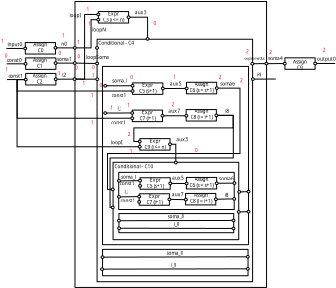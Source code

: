 <?xml version="1.0" encoding="UTF-8"?>
<dia:diagram xmlns:dia="http://www.lysator.liu.se/~alla/dia/">
  <dia:layer name="Segundo Plano" visible="true">
    <dia:object type="Standard - Box" version="0" id="O0">
      <dia:attribute name="obj_pos">
        <dia:point val="5.39,1.652"/>
      </dia:attribute>
      <dia:attribute name="obj_bb">
        <dia:rectangle val="5.365,1.627;14.995,15.975"/>
      </dia:attribute>
      <dia:attribute name="elem_corner">
        <dia:point val="5.39,1.652"/>
      </dia:attribute>
      <dia:attribute name="elem_width">
        <dia:real val="9.579"/>
      </dia:attribute>
      <dia:attribute name="elem_height">
        <dia:real val="14.298"/>
      </dia:attribute>
      <dia:attribute name="border_width">
        <dia:real val="0.05"/>
      </dia:attribute>
      <dia:attribute name="show_background">
        <dia:boolean val="true"/>
      </dia:attribute>
      <dia:attribute name="corner_radius">
        <dia:real val="1.175e-38"/>
      </dia:attribute>
    </dia:object>
    <dia:object type="Standard - Box" version="0" id="O1">
      <dia:attribute name="obj_pos">
        <dia:point val="2.907,3.704"/>
      </dia:attribute>
      <dia:attribute name="obj_bb">
        <dia:rectangle val="2.882,3.679;4.444,4.303"/>
      </dia:attribute>
      <dia:attribute name="elem_corner">
        <dia:point val="2.907,3.704"/>
      </dia:attribute>
      <dia:attribute name="elem_width">
        <dia:real val="1.511"/>
      </dia:attribute>
      <dia:attribute name="elem_height">
        <dia:real val="0.575"/>
      </dia:attribute>
      <dia:attribute name="border_width">
        <dia:real val="0.05"/>
      </dia:attribute>
      <dia:attribute name="show_background">
        <dia:boolean val="true"/>
      </dia:attribute>
      <dia:attribute name="corner_radius">
        <dia:real val="1.175e-38"/>
      </dia:attribute>
    </dia:object>
    <dia:object type="Standard - Text" version="1" id="O2">
      <dia:attribute name="obj_pos">
        <dia:point val="3.68,3.885"/>
      </dia:attribute>
      <dia:attribute name="obj_bb">
        <dia:rectangle val="3.32,3.68;4.04,4.332"/>
      </dia:attribute>
      <dia:attribute name="text">
        <dia:composite type="text">
          <dia:attribute name="string">
            <dia:string>#Assign
C0#</dia:string>
          </dia:attribute>
          <dia:attribute name="font">
            <dia:font family="sans" style="0" name="Helvetica"/>
          </dia:attribute>
          <dia:attribute name="height">
            <dia:real val="0.3"/>
          </dia:attribute>
          <dia:attribute name="pos">
            <dia:point val="3.68,3.885"/>
          </dia:attribute>
          <dia:attribute name="color">
            <dia:color val="#000000"/>
          </dia:attribute>
          <dia:attribute name="alignment">
            <dia:enum val="1"/>
          </dia:attribute>
        </dia:composite>
      </dia:attribute>
      <dia:attribute name="valign">
        <dia:enum val="3"/>
      </dia:attribute>
    </dia:object>
    <dia:object type="Standard - Box" version="0" id="O3">
      <dia:attribute name="obj_pos">
        <dia:point val="2.924,4.471"/>
      </dia:attribute>
      <dia:attribute name="obj_bb">
        <dia:rectangle val="2.899,4.446;4.461,5.071"/>
      </dia:attribute>
      <dia:attribute name="elem_corner">
        <dia:point val="2.924,4.471"/>
      </dia:attribute>
      <dia:attribute name="elem_width">
        <dia:real val="1.511"/>
      </dia:attribute>
      <dia:attribute name="elem_height">
        <dia:real val="0.575"/>
      </dia:attribute>
      <dia:attribute name="border_width">
        <dia:real val="0.05"/>
      </dia:attribute>
      <dia:attribute name="show_background">
        <dia:boolean val="true"/>
      </dia:attribute>
      <dia:attribute name="corner_radius">
        <dia:real val="1.175e-38"/>
      </dia:attribute>
    </dia:object>
    <dia:object type="Standard - Text" version="1" id="O4">
      <dia:attribute name="obj_pos">
        <dia:point val="3.644,4.67"/>
      </dia:attribute>
      <dia:attribute name="obj_bb">
        <dia:rectangle val="3.284,4.465;4.004,5.117"/>
      </dia:attribute>
      <dia:attribute name="text">
        <dia:composite type="text">
          <dia:attribute name="string">
            <dia:string>#Assign
C1#</dia:string>
          </dia:attribute>
          <dia:attribute name="font">
            <dia:font family="sans" style="0" name="Helvetica"/>
          </dia:attribute>
          <dia:attribute name="height">
            <dia:real val="0.3"/>
          </dia:attribute>
          <dia:attribute name="pos">
            <dia:point val="3.644,4.67"/>
          </dia:attribute>
          <dia:attribute name="color">
            <dia:color val="#000000"/>
          </dia:attribute>
          <dia:attribute name="alignment">
            <dia:enum val="1"/>
          </dia:attribute>
        </dia:composite>
      </dia:attribute>
      <dia:attribute name="valign">
        <dia:enum val="3"/>
      </dia:attribute>
    </dia:object>
    <dia:object type="Standard - Box" version="0" id="O5">
      <dia:attribute name="obj_pos">
        <dia:point val="2.925,5.249"/>
      </dia:attribute>
      <dia:attribute name="obj_bb">
        <dia:rectangle val="2.9,5.224;4.461,5.848"/>
      </dia:attribute>
      <dia:attribute name="elem_corner">
        <dia:point val="2.925,5.249"/>
      </dia:attribute>
      <dia:attribute name="elem_width">
        <dia:real val="1.511"/>
      </dia:attribute>
      <dia:attribute name="elem_height">
        <dia:real val="0.575"/>
      </dia:attribute>
      <dia:attribute name="border_width">
        <dia:real val="0.05"/>
      </dia:attribute>
      <dia:attribute name="show_background">
        <dia:boolean val="true"/>
      </dia:attribute>
      <dia:attribute name="corner_radius">
        <dia:real val="1.175e-38"/>
      </dia:attribute>
    </dia:object>
    <dia:object type="Standard - Text" version="1" id="O6">
      <dia:attribute name="obj_pos">
        <dia:point val="3.628,5.448"/>
      </dia:attribute>
      <dia:attribute name="obj_bb">
        <dia:rectangle val="3.268,5.243;3.988,5.895"/>
      </dia:attribute>
      <dia:attribute name="text">
        <dia:composite type="text">
          <dia:attribute name="string">
            <dia:string>#Assign
C2#</dia:string>
          </dia:attribute>
          <dia:attribute name="font">
            <dia:font family="sans" style="0" name="Helvetica"/>
          </dia:attribute>
          <dia:attribute name="height">
            <dia:real val="0.3"/>
          </dia:attribute>
          <dia:attribute name="pos">
            <dia:point val="3.628,5.448"/>
          </dia:attribute>
          <dia:attribute name="color">
            <dia:color val="#000000"/>
          </dia:attribute>
          <dia:attribute name="alignment">
            <dia:enum val="1"/>
          </dia:attribute>
        </dia:composite>
      </dia:attribute>
      <dia:attribute name="valign">
        <dia:enum val="3"/>
      </dia:attribute>
    </dia:object>
    <dia:object type="Standard - Text" version="1" id="O7">
      <dia:attribute name="obj_pos">
        <dia:point val="4.851,3.862"/>
      </dia:attribute>
      <dia:attribute name="obj_bb">
        <dia:rectangle val="4.711,3.657;4.991,4.009"/>
      </dia:attribute>
      <dia:attribute name="text">
        <dia:composite type="text">
          <dia:attribute name="string">
            <dia:string>#n0#</dia:string>
          </dia:attribute>
          <dia:attribute name="font">
            <dia:font family="sans" style="0" name="Helvetica"/>
          </dia:attribute>
          <dia:attribute name="height">
            <dia:real val="0.3"/>
          </dia:attribute>
          <dia:attribute name="pos">
            <dia:point val="4.851,3.862"/>
          </dia:attribute>
          <dia:attribute name="color">
            <dia:color val="#000000"/>
          </dia:attribute>
          <dia:attribute name="alignment">
            <dia:enum val="1"/>
          </dia:attribute>
        </dia:composite>
      </dia:attribute>
      <dia:attribute name="valign">
        <dia:enum val="3"/>
      </dia:attribute>
    </dia:object>
    <dia:object type="Standard - Text" version="1" id="O8">
      <dia:attribute name="obj_pos">
        <dia:point val="4.87,4.63"/>
      </dia:attribute>
      <dia:attribute name="obj_bb">
        <dia:rectangle val="4.5,4.425;5.24,4.778"/>
      </dia:attribute>
      <dia:attribute name="text">
        <dia:composite type="text">
          <dia:attribute name="string">
            <dia:string>#soma1#</dia:string>
          </dia:attribute>
          <dia:attribute name="font">
            <dia:font family="sans" style="0" name="Helvetica"/>
          </dia:attribute>
          <dia:attribute name="height">
            <dia:real val="0.3"/>
          </dia:attribute>
          <dia:attribute name="pos">
            <dia:point val="4.87,4.63"/>
          </dia:attribute>
          <dia:attribute name="color">
            <dia:color val="#000000"/>
          </dia:attribute>
          <dia:attribute name="alignment">
            <dia:enum val="1"/>
          </dia:attribute>
        </dia:composite>
      </dia:attribute>
      <dia:attribute name="valign">
        <dia:enum val="3"/>
      </dia:attribute>
    </dia:object>
    <dia:object type="Standard - Text" version="1" id="O9">
      <dia:attribute name="obj_pos">
        <dia:point val="4.857,5.408"/>
      </dia:attribute>
      <dia:attribute name="obj_bb">
        <dia:rectangle val="4.757,5.203;4.957,5.556"/>
      </dia:attribute>
      <dia:attribute name="text">
        <dia:composite type="text">
          <dia:attribute name="string">
            <dia:string>#i2#</dia:string>
          </dia:attribute>
          <dia:attribute name="font">
            <dia:font family="sans" style="0" name="Helvetica"/>
          </dia:attribute>
          <dia:attribute name="height">
            <dia:real val="0.3"/>
          </dia:attribute>
          <dia:attribute name="pos">
            <dia:point val="4.857,5.408"/>
          </dia:attribute>
          <dia:attribute name="color">
            <dia:color val="#000000"/>
          </dia:attribute>
          <dia:attribute name="alignment">
            <dia:enum val="1"/>
          </dia:attribute>
        </dia:composite>
      </dia:attribute>
      <dia:attribute name="valign">
        <dia:enum val="3"/>
      </dia:attribute>
    </dia:object>
    <dia:object type="Standard - Box" version="0" id="O10">
      <dia:attribute name="obj_pos">
        <dia:point val="6.495,3.539"/>
      </dia:attribute>
      <dia:attribute name="obj_bb">
        <dia:rectangle val="6.47,3.514;14.296,15.687"/>
      </dia:attribute>
      <dia:attribute name="elem_corner">
        <dia:point val="6.495,3.539"/>
      </dia:attribute>
      <dia:attribute name="elem_width">
        <dia:real val="7.776"/>
      </dia:attribute>
      <dia:attribute name="elem_height">
        <dia:real val="12.124"/>
      </dia:attribute>
      <dia:attribute name="border_width">
        <dia:real val="0.05"/>
      </dia:attribute>
      <dia:attribute name="show_background">
        <dia:boolean val="true"/>
      </dia:attribute>
      <dia:attribute name="corner_radius">
        <dia:real val="1.175e-38"/>
      </dia:attribute>
    </dia:object>
    <dia:object type="Standard - Text" version="1" id="O11">
      <dia:attribute name="obj_pos">
        <dia:point val="7.458,3.816"/>
      </dia:attribute>
      <dia:attribute name="obj_bb">
        <dia:rectangle val="6.579,3.604;8.343,3.976"/>
      </dia:attribute>
      <dia:attribute name="text">
        <dia:composite type="text">
          <dia:attribute name="string">
            <dia:string>#Conditional - C4#</dia:string>
          </dia:attribute>
          <dia:attribute name="font">
            <dia:font family="sans" style="0" name="Helvetica"/>
          </dia:attribute>
          <dia:attribute name="height">
            <dia:real val="0.3"/>
          </dia:attribute>
          <dia:attribute name="pos">
            <dia:point val="7.458,3.816"/>
          </dia:attribute>
          <dia:attribute name="color">
            <dia:color val="#000000"/>
          </dia:attribute>
          <dia:attribute name="alignment">
            <dia:enum val="1"/>
          </dia:attribute>
        </dia:composite>
      </dia:attribute>
      <dia:attribute name="valign">
        <dia:enum val="3"/>
      </dia:attribute>
    </dia:object>
    <dia:object type="Standard - Ellipse" version="0" id="O12">
      <dia:attribute name="obj_pos">
        <dia:point val="4.34,3.905"/>
      </dia:attribute>
      <dia:attribute name="obj_bb">
        <dia:rectangle val="4.315,3.88;4.511,4.058"/>
      </dia:attribute>
      <dia:attribute name="elem_corner">
        <dia:point val="4.34,3.905"/>
      </dia:attribute>
      <dia:attribute name="elem_width">
        <dia:real val="0.146"/>
      </dia:attribute>
      <dia:attribute name="elem_height">
        <dia:real val="0.128"/>
      </dia:attribute>
      <dia:attribute name="border_width">
        <dia:real val="0.05"/>
      </dia:attribute>
    </dia:object>
    <dia:object type="Standard - Ellipse" version="0" id="O13">
      <dia:attribute name="obj_pos">
        <dia:point val="4.346,4.669"/>
      </dia:attribute>
      <dia:attribute name="obj_bb">
        <dia:rectangle val="4.321,4.644;4.517,4.822"/>
      </dia:attribute>
      <dia:attribute name="elem_corner">
        <dia:point val="4.346,4.669"/>
      </dia:attribute>
      <dia:attribute name="elem_width">
        <dia:real val="0.146"/>
      </dia:attribute>
      <dia:attribute name="elem_height">
        <dia:real val="0.128"/>
      </dia:attribute>
      <dia:attribute name="border_width">
        <dia:real val="0.05"/>
      </dia:attribute>
    </dia:object>
    <dia:object type="Standard - Ellipse" version="0" id="O14">
      <dia:attribute name="obj_pos">
        <dia:point val="4.354,5.474"/>
      </dia:attribute>
      <dia:attribute name="obj_bb">
        <dia:rectangle val="4.33,5.449;4.525,5.627"/>
      </dia:attribute>
      <dia:attribute name="elem_corner">
        <dia:point val="4.354,5.474"/>
      </dia:attribute>
      <dia:attribute name="elem_width">
        <dia:real val="0.146"/>
      </dia:attribute>
      <dia:attribute name="elem_height">
        <dia:real val="0.128"/>
      </dia:attribute>
      <dia:attribute name="border_width">
        <dia:real val="0.05"/>
      </dia:attribute>
    </dia:object>
    <dia:object type="Standard - Ellipse" version="0" id="O15">
      <dia:attribute name="obj_pos">
        <dia:point val="6.433,5.473"/>
      </dia:attribute>
      <dia:attribute name="obj_bb">
        <dia:rectangle val="6.408,5.448;6.604,5.626"/>
      </dia:attribute>
      <dia:attribute name="elem_corner">
        <dia:point val="6.433,5.473"/>
      </dia:attribute>
      <dia:attribute name="elem_width">
        <dia:real val="0.146"/>
      </dia:attribute>
      <dia:attribute name="elem_height">
        <dia:real val="0.128"/>
      </dia:attribute>
      <dia:attribute name="border_width">
        <dia:real val="0.05"/>
      </dia:attribute>
    </dia:object>
    <dia:object type="Standard - Ellipse" version="0" id="O16">
      <dia:attribute name="obj_pos">
        <dia:point val="6.42,3.908"/>
      </dia:attribute>
      <dia:attribute name="obj_bb">
        <dia:rectangle val="6.395,3.883;6.591,4.061"/>
      </dia:attribute>
      <dia:attribute name="elem_corner">
        <dia:point val="6.42,3.908"/>
      </dia:attribute>
      <dia:attribute name="elem_width">
        <dia:real val="0.146"/>
      </dia:attribute>
      <dia:attribute name="elem_height">
        <dia:real val="0.128"/>
      </dia:attribute>
      <dia:attribute name="border_width">
        <dia:real val="0.05"/>
      </dia:attribute>
    </dia:object>
    <dia:object type="Standard - Ellipse" version="0" id="O17">
      <dia:attribute name="obj_pos">
        <dia:point val="6.424,4.687"/>
      </dia:attribute>
      <dia:attribute name="obj_bb">
        <dia:rectangle val="6.399,4.662;6.595,4.84"/>
      </dia:attribute>
      <dia:attribute name="elem_corner">
        <dia:point val="6.424,4.687"/>
      </dia:attribute>
      <dia:attribute name="elem_width">
        <dia:real val="0.146"/>
      </dia:attribute>
      <dia:attribute name="elem_height">
        <dia:real val="0.128"/>
      </dia:attribute>
      <dia:attribute name="border_width">
        <dia:real val="0.05"/>
      </dia:attribute>
    </dia:object>
    <dia:object type="Standard - ZigZagLine" version="1" id="O18">
      <dia:attribute name="obj_pos">
        <dia:point val="4.492,4.733"/>
      </dia:attribute>
      <dia:attribute name="obj_bb">
        <dia:rectangle val="4.492,4.708;5.334,4.758"/>
      </dia:attribute>
      <dia:attribute name="orth_points">
        <dia:point val="4.492,4.733"/>
        <dia:point val="4.492,4.733"/>
        <dia:point val="5.309,4.733"/>
      </dia:attribute>
      <dia:attribute name="orth_orient">
        <dia:enum val="1"/>
        <dia:enum val="0"/>
      </dia:attribute>
      <dia:attribute name="autorouting">
        <dia:boolean val="false"/>
      </dia:attribute>
      <dia:attribute name="line_width">
        <dia:real val="0.05"/>
      </dia:attribute>
      <dia:connections>
        <dia:connection handle="0" to="O13" connection="4"/>
        <dia:connection handle="1" to="O105" connection="3"/>
      </dia:connections>
    </dia:object>
    <dia:object type="Standard - Box" version="0" id="O19">
      <dia:attribute name="obj_pos">
        <dia:point val="6.56,2.155"/>
      </dia:attribute>
      <dia:attribute name="obj_bb">
        <dia:rectangle val="6.535,2.13;8.097,2.755"/>
      </dia:attribute>
      <dia:attribute name="elem_corner">
        <dia:point val="6.56,2.155"/>
      </dia:attribute>
      <dia:attribute name="elem_width">
        <dia:real val="1.511"/>
      </dia:attribute>
      <dia:attribute name="elem_height">
        <dia:real val="0.575"/>
      </dia:attribute>
      <dia:attribute name="border_width">
        <dia:real val="0.05"/>
      </dia:attribute>
      <dia:attribute name="show_background">
        <dia:boolean val="true"/>
      </dia:attribute>
      <dia:attribute name="corner_radius">
        <dia:real val="1.175e-38"/>
      </dia:attribute>
    </dia:object>
    <dia:object type="Standard - Text" version="1" id="O20">
      <dia:attribute name="obj_pos">
        <dia:point val="7.316,2.355"/>
      </dia:attribute>
      <dia:attribute name="obj_bb">
        <dia:rectangle val="6.695,2.15;7.937,2.803"/>
      </dia:attribute>
      <dia:attribute name="text">
        <dia:composite type="text">
          <dia:attribute name="string">
            <dia:string>#Expr
C3 (i &lt;= n)#</dia:string>
          </dia:attribute>
          <dia:attribute name="font">
            <dia:font family="sans" style="0" name="Helvetica"/>
          </dia:attribute>
          <dia:attribute name="height">
            <dia:real val="0.3"/>
          </dia:attribute>
          <dia:attribute name="pos">
            <dia:point val="7.316,2.355"/>
          </dia:attribute>
          <dia:attribute name="color">
            <dia:color val="#000000"/>
          </dia:attribute>
          <dia:attribute name="alignment">
            <dia:enum val="1"/>
          </dia:attribute>
        </dia:composite>
      </dia:attribute>
      <dia:attribute name="valign">
        <dia:enum val="3"/>
      </dia:attribute>
    </dia:object>
    <dia:object type="Standard - Ellipse" version="0" id="O21">
      <dia:attribute name="obj_pos">
        <dia:point val="7.998,2.373"/>
      </dia:attribute>
      <dia:attribute name="obj_bb">
        <dia:rectangle val="7.973,2.348;8.169,2.526"/>
      </dia:attribute>
      <dia:attribute name="elem_corner">
        <dia:point val="7.998,2.373"/>
      </dia:attribute>
      <dia:attribute name="elem_width">
        <dia:real val="0.146"/>
      </dia:attribute>
      <dia:attribute name="elem_height">
        <dia:real val="0.128"/>
      </dia:attribute>
      <dia:attribute name="border_width">
        <dia:real val="0.05"/>
      </dia:attribute>
    </dia:object>
    <dia:object type="Standard - Ellipse" version="0" id="O22">
      <dia:attribute name="obj_pos">
        <dia:point val="8.948,3.46"/>
      </dia:attribute>
      <dia:attribute name="obj_bb">
        <dia:rectangle val="8.923,3.435;9.119,3.613"/>
      </dia:attribute>
      <dia:attribute name="elem_corner">
        <dia:point val="8.948,3.46"/>
      </dia:attribute>
      <dia:attribute name="elem_width">
        <dia:real val="0.146"/>
      </dia:attribute>
      <dia:attribute name="elem_height">
        <dia:real val="0.128"/>
      </dia:attribute>
      <dia:attribute name="border_width">
        <dia:real val="0.05"/>
      </dia:attribute>
    </dia:object>
    <dia:object type="Standard - ZigZagLine" version="1" id="O23">
      <dia:attribute name="obj_pos">
        <dia:point val="8.144,2.437"/>
      </dia:attribute>
      <dia:attribute name="obj_bb">
        <dia:rectangle val="8.119,2.412;9.046,3.485"/>
      </dia:attribute>
      <dia:attribute name="orth_points">
        <dia:point val="8.144,2.437"/>
        <dia:point val="9.021,2.437"/>
        <dia:point val="9.021,3.46"/>
      </dia:attribute>
      <dia:attribute name="orth_orient">
        <dia:enum val="0"/>
        <dia:enum val="1"/>
      </dia:attribute>
      <dia:attribute name="autorouting">
        <dia:boolean val="false"/>
      </dia:attribute>
      <dia:attribute name="line_width">
        <dia:real val="0.05"/>
      </dia:attribute>
      <dia:connections>
        <dia:connection handle="0" to="O21" connection="4"/>
        <dia:connection handle="1" to="O22" connection="1"/>
      </dia:connections>
    </dia:object>
    <dia:object type="Standard - Ellipse" version="0" id="O24">
      <dia:attribute name="obj_pos">
        <dia:point val="6.486,2.235"/>
      </dia:attribute>
      <dia:attribute name="obj_bb">
        <dia:rectangle val="6.461,2.21;6.657,2.388"/>
      </dia:attribute>
      <dia:attribute name="elem_corner">
        <dia:point val="6.486,2.235"/>
      </dia:attribute>
      <dia:attribute name="elem_width">
        <dia:real val="0.146"/>
      </dia:attribute>
      <dia:attribute name="elem_height">
        <dia:real val="0.128"/>
      </dia:attribute>
      <dia:attribute name="border_width">
        <dia:real val="0.05"/>
      </dia:attribute>
    </dia:object>
    <dia:object type="Standard - Ellipse" version="0" id="O25">
      <dia:attribute name="obj_pos">
        <dia:point val="6.486,2.498"/>
      </dia:attribute>
      <dia:attribute name="obj_bb">
        <dia:rectangle val="6.461,2.473;6.657,2.651"/>
      </dia:attribute>
      <dia:attribute name="elem_corner">
        <dia:point val="6.486,2.498"/>
      </dia:attribute>
      <dia:attribute name="elem_width">
        <dia:real val="0.146"/>
      </dia:attribute>
      <dia:attribute name="elem_height">
        <dia:real val="0.128"/>
      </dia:attribute>
      <dia:attribute name="border_width">
        <dia:real val="0.05"/>
      </dia:attribute>
    </dia:object>
    <dia:object type="Standard - Text" version="1" id="O26">
      <dia:attribute name="obj_pos">
        <dia:point val="8.683,2.292"/>
      </dia:attribute>
      <dia:attribute name="obj_bb">
        <dia:rectangle val="8.41,2.087;8.955,2.439"/>
      </dia:attribute>
      <dia:attribute name="text">
        <dia:composite type="text">
          <dia:attribute name="string">
            <dia:string>#aux3#</dia:string>
          </dia:attribute>
          <dia:attribute name="font">
            <dia:font family="sans" style="0" name="Helvetica"/>
          </dia:attribute>
          <dia:attribute name="height">
            <dia:real val="0.3"/>
          </dia:attribute>
          <dia:attribute name="pos">
            <dia:point val="8.683,2.292"/>
          </dia:attribute>
          <dia:attribute name="color">
            <dia:color val="#000000"/>
          </dia:attribute>
          <dia:attribute name="alignment">
            <dia:enum val="1"/>
          </dia:attribute>
        </dia:composite>
      </dia:attribute>
      <dia:attribute name="valign">
        <dia:enum val="3"/>
      </dia:attribute>
    </dia:object>
    <dia:object type="Standard - Box" version="0" id="O27">
      <dia:attribute name="obj_pos">
        <dia:point val="15.887,4.468"/>
      </dia:attribute>
      <dia:attribute name="obj_bb">
        <dia:rectangle val="15.862,4.443;17.424,5.067"/>
      </dia:attribute>
      <dia:attribute name="elem_corner">
        <dia:point val="15.887,4.468"/>
      </dia:attribute>
      <dia:attribute name="elem_width">
        <dia:real val="1.511"/>
      </dia:attribute>
      <dia:attribute name="elem_height">
        <dia:real val="0.575"/>
      </dia:attribute>
      <dia:attribute name="border_width">
        <dia:real val="0.05"/>
      </dia:attribute>
      <dia:attribute name="show_background">
        <dia:boolean val="true"/>
      </dia:attribute>
      <dia:attribute name="corner_radius">
        <dia:real val="1.175e-38"/>
      </dia:attribute>
    </dia:object>
    <dia:object type="Standard - Text" version="1" id="O28">
      <dia:attribute name="obj_pos">
        <dia:point val="16.643,4.755"/>
      </dia:attribute>
      <dia:attribute name="obj_bb">
        <dia:rectangle val="16.283,4.55;17.003,5.203"/>
      </dia:attribute>
      <dia:attribute name="text">
        <dia:composite type="text">
          <dia:attribute name="string">
            <dia:string>#Assign
C9#</dia:string>
          </dia:attribute>
          <dia:attribute name="font">
            <dia:font family="sans" style="0" name="Helvetica"/>
          </dia:attribute>
          <dia:attribute name="height">
            <dia:real val="0.3"/>
          </dia:attribute>
          <dia:attribute name="pos">
            <dia:point val="16.643,4.755"/>
          </dia:attribute>
          <dia:attribute name="color">
            <dia:color val="#000000"/>
          </dia:attribute>
          <dia:attribute name="alignment">
            <dia:enum val="1"/>
          </dia:attribute>
        </dia:composite>
      </dia:attribute>
      <dia:attribute name="valign">
        <dia:enum val="3"/>
      </dia:attribute>
      <dia:connections>
        <dia:connection handle="0" to="O27" connection="8"/>
      </dia:connections>
    </dia:object>
    <dia:object type="Standard - Ellipse" version="0" id="O29">
      <dia:attribute name="obj_pos">
        <dia:point val="17.328,4.688"/>
      </dia:attribute>
      <dia:attribute name="obj_bb">
        <dia:rectangle val="17.303,4.663;17.499,4.841"/>
      </dia:attribute>
      <dia:attribute name="elem_corner">
        <dia:point val="17.328,4.688"/>
      </dia:attribute>
      <dia:attribute name="elem_width">
        <dia:real val="0.146"/>
      </dia:attribute>
      <dia:attribute name="elem_height">
        <dia:real val="0.128"/>
      </dia:attribute>
      <dia:attribute name="border_width">
        <dia:real val="0.05"/>
      </dia:attribute>
    </dia:object>
    <dia:object type="Standard - Ellipse" version="0" id="O30">
      <dia:attribute name="obj_pos">
        <dia:point val="15.807,4.692"/>
      </dia:attribute>
      <dia:attribute name="obj_bb">
        <dia:rectangle val="15.783,4.667;15.978,4.845"/>
      </dia:attribute>
      <dia:attribute name="elem_corner">
        <dia:point val="15.807,4.692"/>
      </dia:attribute>
      <dia:attribute name="elem_width">
        <dia:real val="0.146"/>
      </dia:attribute>
      <dia:attribute name="elem_height">
        <dia:real val="0.128"/>
      </dia:attribute>
      <dia:attribute name="border_width">
        <dia:real val="0.05"/>
      </dia:attribute>
    </dia:object>
    <dia:object type="Standard - Line" version="0" id="O31">
      <dia:attribute name="obj_pos">
        <dia:point val="18.399,4.752"/>
      </dia:attribute>
      <dia:attribute name="obj_bb">
        <dia:rectangle val="17.449,4.727;18.424,4.777"/>
      </dia:attribute>
      <dia:attribute name="conn_endpoints">
        <dia:point val="18.399,4.752"/>
        <dia:point val="17.474,4.752"/>
      </dia:attribute>
      <dia:attribute name="numcp">
        <dia:int val="1"/>
      </dia:attribute>
      <dia:attribute name="line_width">
        <dia:real val="0.05"/>
      </dia:attribute>
      <dia:connections>
        <dia:connection handle="1" to="O29" connection="4"/>
      </dia:connections>
    </dia:object>
    <dia:object type="Standard - Text" version="1" id="O32">
      <dia:attribute name="obj_pos">
        <dia:point val="17.972,4.61"/>
      </dia:attribute>
      <dia:attribute name="obj_bb">
        <dia:rectangle val="17.537,4.405;18.407,4.758"/>
      </dia:attribute>
      <dia:attribute name="text">
        <dia:composite type="text">
          <dia:attribute name="string">
            <dia:string>#output0#</dia:string>
          </dia:attribute>
          <dia:attribute name="font">
            <dia:font family="sans" style="0" name="Helvetica"/>
          </dia:attribute>
          <dia:attribute name="height">
            <dia:real val="0.3"/>
          </dia:attribute>
          <dia:attribute name="pos">
            <dia:point val="17.972,4.61"/>
          </dia:attribute>
          <dia:attribute name="color">
            <dia:color val="#000000"/>
          </dia:attribute>
          <dia:attribute name="alignment">
            <dia:enum val="1"/>
          </dia:attribute>
        </dia:composite>
      </dia:attribute>
      <dia:attribute name="valign">
        <dia:enum val="3"/>
      </dia:attribute>
    </dia:object>
    <dia:object type="Standard - Ellipse" version="0" id="O33">
      <dia:attribute name="obj_pos">
        <dia:point val="2.83,3.935"/>
      </dia:attribute>
      <dia:attribute name="obj_bb">
        <dia:rectangle val="2.805,3.91;3.001,4.088"/>
      </dia:attribute>
      <dia:attribute name="elem_corner">
        <dia:point val="2.83,3.935"/>
      </dia:attribute>
      <dia:attribute name="elem_width">
        <dia:real val="0.146"/>
      </dia:attribute>
      <dia:attribute name="elem_height">
        <dia:real val="0.128"/>
      </dia:attribute>
      <dia:attribute name="border_width">
        <dia:real val="0.05"/>
      </dia:attribute>
    </dia:object>
    <dia:object type="Standard - Ellipse" version="0" id="O34">
      <dia:attribute name="obj_pos">
        <dia:point val="2.847,4.704"/>
      </dia:attribute>
      <dia:attribute name="obj_bb">
        <dia:rectangle val="2.822,4.679;3.018,4.857"/>
      </dia:attribute>
      <dia:attribute name="elem_corner">
        <dia:point val="2.847,4.704"/>
      </dia:attribute>
      <dia:attribute name="elem_width">
        <dia:real val="0.146"/>
      </dia:attribute>
      <dia:attribute name="elem_height">
        <dia:real val="0.128"/>
      </dia:attribute>
      <dia:attribute name="border_width">
        <dia:real val="0.05"/>
      </dia:attribute>
    </dia:object>
    <dia:object type="Standard - Ellipse" version="0" id="O35">
      <dia:attribute name="obj_pos">
        <dia:point val="2.856,5.491"/>
      </dia:attribute>
      <dia:attribute name="obj_bb">
        <dia:rectangle val="2.831,5.466;3.027,5.644"/>
      </dia:attribute>
      <dia:attribute name="elem_corner">
        <dia:point val="2.856,5.491"/>
      </dia:attribute>
      <dia:attribute name="elem_width">
        <dia:real val="0.146"/>
      </dia:attribute>
      <dia:attribute name="elem_height">
        <dia:real val="0.128"/>
      </dia:attribute>
      <dia:attribute name="border_width">
        <dia:real val="0.05"/>
      </dia:attribute>
    </dia:object>
    <dia:object type="Standard - ZigZagLine" version="1" id="O36">
      <dia:attribute name="obj_pos">
        <dia:point val="2.83,3.999"/>
      </dia:attribute>
      <dia:attribute name="obj_bb">
        <dia:rectangle val="1.937,3.974;2.855,4.024"/>
      </dia:attribute>
      <dia:attribute name="orth_points">
        <dia:point val="2.83,3.999"/>
        <dia:point val="2.436,3.999"/>
        <dia:point val="2.436,3.999"/>
        <dia:point val="1.962,3.999"/>
      </dia:attribute>
      <dia:attribute name="orth_orient">
        <dia:enum val="0"/>
        <dia:enum val="1"/>
        <dia:enum val="0"/>
      </dia:attribute>
      <dia:attribute name="autorouting">
        <dia:boolean val="false"/>
      </dia:attribute>
      <dia:attribute name="line_width">
        <dia:real val="0.05"/>
      </dia:attribute>
      <dia:connections>
        <dia:connection handle="0" to="O33" connection="3"/>
      </dia:connections>
    </dia:object>
    <dia:object type="Standard - ZigZagLine" version="1" id="O37">
      <dia:attribute name="obj_pos">
        <dia:point val="2.847,4.768"/>
      </dia:attribute>
      <dia:attribute name="obj_bb">
        <dia:rectangle val="1.952,4.743;2.872,4.793"/>
      </dia:attribute>
      <dia:attribute name="orth_points">
        <dia:point val="2.847,4.768"/>
        <dia:point val="2.451,4.768"/>
        <dia:point val="2.451,4.768"/>
        <dia:point val="1.977,4.768"/>
      </dia:attribute>
      <dia:attribute name="orth_orient">
        <dia:enum val="0"/>
        <dia:enum val="1"/>
        <dia:enum val="0"/>
      </dia:attribute>
      <dia:attribute name="autorouting">
        <dia:boolean val="false"/>
      </dia:attribute>
      <dia:attribute name="line_width">
        <dia:real val="0.05"/>
      </dia:attribute>
      <dia:connections>
        <dia:connection handle="0" to="O34" connection="3"/>
      </dia:connections>
    </dia:object>
    <dia:object type="Standard - ZigZagLine" version="1" id="O38">
      <dia:attribute name="obj_pos">
        <dia:point val="2.856,5.555"/>
      </dia:attribute>
      <dia:attribute name="obj_bb">
        <dia:rectangle val="1.967,5.53;2.881,5.58"/>
      </dia:attribute>
      <dia:attribute name="orth_points">
        <dia:point val="2.856,5.555"/>
        <dia:point val="2.466,5.555"/>
        <dia:point val="2.466,5.555"/>
        <dia:point val="1.992,5.555"/>
      </dia:attribute>
      <dia:attribute name="orth_orient">
        <dia:enum val="0"/>
        <dia:enum val="1"/>
        <dia:enum val="0"/>
      </dia:attribute>
      <dia:attribute name="autorouting">
        <dia:boolean val="false"/>
      </dia:attribute>
      <dia:attribute name="line_width">
        <dia:real val="0.05"/>
      </dia:attribute>
      <dia:connections>
        <dia:connection handle="0" to="O35" connection="3"/>
      </dia:connections>
    </dia:object>
    <dia:object type="Standard - Text" version="1" id="O39">
      <dia:attribute name="obj_pos">
        <dia:point val="2.391,3.886"/>
      </dia:attribute>
      <dia:attribute name="obj_bb">
        <dia:rectangle val="2.037,3.681;2.745,4.034"/>
      </dia:attribute>
      <dia:attribute name="text">
        <dia:composite type="text">
          <dia:attribute name="string">
            <dia:string>#input0#</dia:string>
          </dia:attribute>
          <dia:attribute name="font">
            <dia:font family="sans" style="0" name="Helvetica"/>
          </dia:attribute>
          <dia:attribute name="height">
            <dia:real val="0.3"/>
          </dia:attribute>
          <dia:attribute name="pos">
            <dia:point val="2.391,3.886"/>
          </dia:attribute>
          <dia:attribute name="color">
            <dia:color val="#000000"/>
          </dia:attribute>
          <dia:attribute name="alignment">
            <dia:enum val="1"/>
          </dia:attribute>
        </dia:composite>
      </dia:attribute>
      <dia:attribute name="valign">
        <dia:enum val="3"/>
      </dia:attribute>
    </dia:object>
    <dia:object type="Standard - Text" version="1" id="O40">
      <dia:attribute name="obj_pos">
        <dia:point val="2.366,4.673"/>
      </dia:attribute>
      <dia:attribute name="obj_bb">
        <dia:rectangle val="1.997,4.468;2.735,4.82"/>
      </dia:attribute>
      <dia:attribute name="text">
        <dia:composite type="text">
          <dia:attribute name="string">
            <dia:string>#const0#</dia:string>
          </dia:attribute>
          <dia:attribute name="font">
            <dia:font family="sans" style="0" name="Helvetica"/>
          </dia:attribute>
          <dia:attribute name="height">
            <dia:real val="0.3"/>
          </dia:attribute>
          <dia:attribute name="pos">
            <dia:point val="2.366,4.673"/>
          </dia:attribute>
          <dia:attribute name="color">
            <dia:color val="#000000"/>
          </dia:attribute>
          <dia:attribute name="alignment">
            <dia:enum val="1"/>
          </dia:attribute>
        </dia:composite>
      </dia:attribute>
      <dia:attribute name="valign">
        <dia:enum val="3"/>
      </dia:attribute>
    </dia:object>
    <dia:object type="Standard - Text" version="1" id="O41">
      <dia:attribute name="obj_pos">
        <dia:point val="2.434,5.459"/>
      </dia:attribute>
      <dia:attribute name="obj_bb">
        <dia:rectangle val="2.066,5.254;2.803,5.607"/>
      </dia:attribute>
      <dia:attribute name="text">
        <dia:composite type="text">
          <dia:attribute name="string">
            <dia:string>#const1#</dia:string>
          </dia:attribute>
          <dia:attribute name="font">
            <dia:font family="sans" style="0" name="Helvetica"/>
          </dia:attribute>
          <dia:attribute name="height">
            <dia:real val="0.3"/>
          </dia:attribute>
          <dia:attribute name="pos">
            <dia:point val="2.434,5.459"/>
          </dia:attribute>
          <dia:attribute name="color">
            <dia:color val="#000000"/>
          </dia:attribute>
          <dia:attribute name="alignment">
            <dia:enum val="1"/>
          </dia:attribute>
        </dia:composite>
      </dia:attribute>
      <dia:attribute name="valign">
        <dia:enum val="3"/>
      </dia:attribute>
    </dia:object>
    <dia:object type="Standard - ZigZagLine" version="1" id="O42">
      <dia:attribute name="obj_pos">
        <dia:point val="6.486,2.299"/>
      </dia:attribute>
      <dia:attribute name="obj_bb">
        <dia:rectangle val="5.417,2.274;6.511,5.558"/>
      </dia:attribute>
      <dia:attribute name="orth_points">
        <dia:point val="6.486,2.299"/>
        <dia:point val="5.871,2.299"/>
        <dia:point val="5.871,5.533"/>
        <dia:point val="5.442,5.533"/>
      </dia:attribute>
      <dia:attribute name="orth_orient">
        <dia:enum val="0"/>
        <dia:enum val="1"/>
        <dia:enum val="0"/>
      </dia:attribute>
      <dia:attribute name="autorouting">
        <dia:boolean val="false"/>
      </dia:attribute>
      <dia:attribute name="line_width">
        <dia:real val="0.05"/>
      </dia:attribute>
      <dia:connections>
        <dia:connection handle="0" to="O24" connection="3"/>
        <dia:connection handle="1" to="O108" connection="4"/>
      </dia:connections>
    </dia:object>
    <dia:object type="Standard - ZigZagLine" version="1" id="O43">
      <dia:attribute name="obj_pos">
        <dia:point val="5.309,3.971"/>
      </dia:attribute>
      <dia:attribute name="obj_bb">
        <dia:rectangle val="4.439,3.946;5.334,4.039"/>
      </dia:attribute>
      <dia:attribute name="orth_points">
        <dia:point val="5.309,3.971"/>
        <dia:point val="4.464,3.971"/>
        <dia:point val="4.464,4.014"/>
      </dia:attribute>
      <dia:attribute name="orth_orient">
        <dia:enum val="0"/>
        <dia:enum val="1"/>
      </dia:attribute>
      <dia:attribute name="autorouting">
        <dia:boolean val="false"/>
      </dia:attribute>
      <dia:attribute name="line_width">
        <dia:real val="0.05"/>
      </dia:attribute>
      <dia:connections>
        <dia:connection handle="0" to="O102" connection="3"/>
        <dia:connection handle="1" to="O12" connection="7"/>
      </dia:connections>
    </dia:object>
    <dia:object type="Standard - Box" version="0" id="O44">
      <dia:attribute name="obj_pos">
        <dia:point val="6.768,4.898"/>
      </dia:attribute>
      <dia:attribute name="obj_bb">
        <dia:rectangle val="6.743,4.873;14.093,13.837"/>
      </dia:attribute>
      <dia:attribute name="elem_corner">
        <dia:point val="6.768,4.898"/>
      </dia:attribute>
      <dia:attribute name="elem_width">
        <dia:real val="7.3"/>
      </dia:attribute>
      <dia:attribute name="elem_height">
        <dia:real val="8.915"/>
      </dia:attribute>
      <dia:attribute name="border_width">
        <dia:real val="0.05"/>
      </dia:attribute>
      <dia:attribute name="show_background">
        <dia:boolean val="true"/>
      </dia:attribute>
      <dia:attribute name="corner_radius">
        <dia:real val="1.175e-38"/>
      </dia:attribute>
    </dia:object>
    <dia:object type="Standard - Box" version="0" id="O45">
      <dia:attribute name="obj_pos">
        <dia:point val="8.272,5.722"/>
      </dia:attribute>
      <dia:attribute name="obj_bb">
        <dia:rectangle val="8.247,5.697;9.809,6.321"/>
      </dia:attribute>
      <dia:attribute name="elem_corner">
        <dia:point val="8.272,5.722"/>
      </dia:attribute>
      <dia:attribute name="elem_width">
        <dia:real val="1.511"/>
      </dia:attribute>
      <dia:attribute name="elem_height">
        <dia:real val="0.575"/>
      </dia:attribute>
      <dia:attribute name="border_width">
        <dia:real val="0.05"/>
      </dia:attribute>
      <dia:attribute name="show_background">
        <dia:boolean val="true"/>
      </dia:attribute>
      <dia:attribute name="corner_radius">
        <dia:real val="1.175e-38"/>
      </dia:attribute>
    </dia:object>
    <dia:object type="Standard - Text" version="1" id="O46">
      <dia:attribute name="obj_pos">
        <dia:point val="9.028,5.92"/>
      </dia:attribute>
      <dia:attribute name="obj_bb">
        <dia:rectangle val="8.542,5.715;9.514,6.368"/>
      </dia:attribute>
      <dia:attribute name="text">
        <dia:composite type="text">
          <dia:attribute name="string">
            <dia:string>#Expr
C5 (s+1)#</dia:string>
          </dia:attribute>
          <dia:attribute name="font">
            <dia:font family="sans" style="0" name="Helvetica"/>
          </dia:attribute>
          <dia:attribute name="height">
            <dia:real val="0.3"/>
          </dia:attribute>
          <dia:attribute name="pos">
            <dia:point val="9.028,5.92"/>
          </dia:attribute>
          <dia:attribute name="color">
            <dia:color val="#000000"/>
          </dia:attribute>
          <dia:attribute name="alignment">
            <dia:enum val="1"/>
          </dia:attribute>
        </dia:composite>
      </dia:attribute>
      <dia:attribute name="valign">
        <dia:enum val="3"/>
      </dia:attribute>
    </dia:object>
    <dia:object type="Standard - Ellipse" version="0" id="O47">
      <dia:attribute name="obj_pos">
        <dia:point val="9.711,5.939"/>
      </dia:attribute>
      <dia:attribute name="obj_bb">
        <dia:rectangle val="9.686,5.914;9.882,6.092"/>
      </dia:attribute>
      <dia:attribute name="elem_corner">
        <dia:point val="9.711,5.939"/>
      </dia:attribute>
      <dia:attribute name="elem_width">
        <dia:real val="0.146"/>
      </dia:attribute>
      <dia:attribute name="elem_height">
        <dia:real val="0.128"/>
      </dia:attribute>
      <dia:attribute name="border_width">
        <dia:real val="0.05"/>
      </dia:attribute>
    </dia:object>
    <dia:object type="Standard - Ellipse" version="0" id="O48">
      <dia:attribute name="obj_pos">
        <dia:point val="8.198,5.801"/>
      </dia:attribute>
      <dia:attribute name="obj_bb">
        <dia:rectangle val="8.173,5.776;8.369,5.954"/>
      </dia:attribute>
      <dia:attribute name="elem_corner">
        <dia:point val="8.198,5.801"/>
      </dia:attribute>
      <dia:attribute name="elem_width">
        <dia:real val="0.146"/>
      </dia:attribute>
      <dia:attribute name="elem_height">
        <dia:real val="0.128"/>
      </dia:attribute>
      <dia:attribute name="border_width">
        <dia:real val="0.05"/>
      </dia:attribute>
    </dia:object>
    <dia:object type="Standard - Ellipse" version="0" id="O49">
      <dia:attribute name="obj_pos">
        <dia:point val="8.198,6.064"/>
      </dia:attribute>
      <dia:attribute name="obj_bb">
        <dia:rectangle val="8.173,6.039;8.369,6.217"/>
      </dia:attribute>
      <dia:attribute name="elem_corner">
        <dia:point val="8.198,6.064"/>
      </dia:attribute>
      <dia:attribute name="elem_width">
        <dia:real val="0.146"/>
      </dia:attribute>
      <dia:attribute name="elem_height">
        <dia:real val="0.128"/>
      </dia:attribute>
      <dia:attribute name="border_width">
        <dia:real val="0.05"/>
      </dia:attribute>
    </dia:object>
    <dia:object type="Standard - Box" version="0" id="O50">
      <dia:attribute name="obj_pos">
        <dia:point val="10.965,5.693"/>
      </dia:attribute>
      <dia:attribute name="obj_bb">
        <dia:rectangle val="10.94,5.668;12.502,6.293"/>
      </dia:attribute>
      <dia:attribute name="elem_corner">
        <dia:point val="10.965,5.693"/>
      </dia:attribute>
      <dia:attribute name="elem_width">
        <dia:real val="1.511"/>
      </dia:attribute>
      <dia:attribute name="elem_height">
        <dia:real val="0.575"/>
      </dia:attribute>
      <dia:attribute name="border_width">
        <dia:real val="0.05"/>
      </dia:attribute>
      <dia:attribute name="show_background">
        <dia:boolean val="true"/>
      </dia:attribute>
      <dia:attribute name="corner_radius">
        <dia:real val="1.175e-38"/>
      </dia:attribute>
    </dia:object>
    <dia:object type="Standard - Text" version="1" id="O51">
      <dia:attribute name="obj_pos">
        <dia:point val="11.721,5.874"/>
      </dia:attribute>
      <dia:attribute name="obj_bb">
        <dia:rectangle val="11.015,5.669;12.427,6.322"/>
      </dia:attribute>
      <dia:attribute name="text">
        <dia:composite type="text">
          <dia:attribute name="string">
            <dia:string>#Assign
C6 (s = s+1)#</dia:string>
          </dia:attribute>
          <dia:attribute name="font">
            <dia:font family="sans" style="0" name="Helvetica"/>
          </dia:attribute>
          <dia:attribute name="height">
            <dia:real val="0.3"/>
          </dia:attribute>
          <dia:attribute name="pos">
            <dia:point val="11.721,5.874"/>
          </dia:attribute>
          <dia:attribute name="color">
            <dia:color val="#000000"/>
          </dia:attribute>
          <dia:attribute name="alignment">
            <dia:enum val="1"/>
          </dia:attribute>
        </dia:composite>
      </dia:attribute>
      <dia:attribute name="valign">
        <dia:enum val="3"/>
      </dia:attribute>
    </dia:object>
    <dia:object type="Standard - Ellipse" version="0" id="O52">
      <dia:attribute name="obj_pos">
        <dia:point val="10.901,5.934"/>
      </dia:attribute>
      <dia:attribute name="obj_bb">
        <dia:rectangle val="10.876,5.909;11.072,6.087"/>
      </dia:attribute>
      <dia:attribute name="elem_corner">
        <dia:point val="10.901,5.934"/>
      </dia:attribute>
      <dia:attribute name="elem_width">
        <dia:real val="0.146"/>
      </dia:attribute>
      <dia:attribute name="elem_height">
        <dia:real val="0.128"/>
      </dia:attribute>
      <dia:attribute name="border_width">
        <dia:real val="0.05"/>
      </dia:attribute>
    </dia:object>
    <dia:object type="Standard - Ellipse" version="0" id="O53">
      <dia:attribute name="obj_pos">
        <dia:point val="12.408,5.92"/>
      </dia:attribute>
      <dia:attribute name="obj_bb">
        <dia:rectangle val="12.383,5.895;12.579,6.073"/>
      </dia:attribute>
      <dia:attribute name="elem_corner">
        <dia:point val="12.408,5.92"/>
      </dia:attribute>
      <dia:attribute name="elem_width">
        <dia:real val="0.146"/>
      </dia:attribute>
      <dia:attribute name="elem_height">
        <dia:real val="0.128"/>
      </dia:attribute>
      <dia:attribute name="border_width">
        <dia:real val="0.05"/>
      </dia:attribute>
    </dia:object>
    <dia:object type="Standard - Text" version="1" id="O54">
      <dia:attribute name="obj_pos">
        <dia:point val="7.633,5.696"/>
      </dia:attribute>
      <dia:attribute name="obj_bb">
        <dia:rectangle val="7.241,5.485;8.018,5.857"/>
      </dia:attribute>
      <dia:attribute name="text">
        <dia:composite type="text">
          <dia:attribute name="string">
            <dia:string>#soma_l#</dia:string>
          </dia:attribute>
          <dia:attribute name="font">
            <dia:font family="sans" style="0" name="Helvetica"/>
          </dia:attribute>
          <dia:attribute name="height">
            <dia:real val="0.3"/>
          </dia:attribute>
          <dia:attribute name="pos">
            <dia:point val="7.633,5.696"/>
          </dia:attribute>
          <dia:attribute name="color">
            <dia:color val="#000000"/>
          </dia:attribute>
          <dia:attribute name="alignment">
            <dia:enum val="1"/>
          </dia:attribute>
        </dia:composite>
      </dia:attribute>
      <dia:attribute name="valign">
        <dia:enum val="3"/>
      </dia:attribute>
    </dia:object>
    <dia:object type="Standard - Text" version="1" id="O55">
      <dia:attribute name="obj_pos">
        <dia:point val="7.592,6.439"/>
      </dia:attribute>
      <dia:attribute name="obj_bb">
        <dia:rectangle val="7.223,6.234;7.961,6.586"/>
      </dia:attribute>
      <dia:attribute name="text">
        <dia:composite type="text">
          <dia:attribute name="string">
            <dia:string>#const1#</dia:string>
          </dia:attribute>
          <dia:attribute name="font">
            <dia:font family="sans" style="0" name="Helvetica"/>
          </dia:attribute>
          <dia:attribute name="height">
            <dia:real val="0.3"/>
          </dia:attribute>
          <dia:attribute name="pos">
            <dia:point val="7.592,6.439"/>
          </dia:attribute>
          <dia:attribute name="color">
            <dia:color val="#000000"/>
          </dia:attribute>
          <dia:attribute name="alignment">
            <dia:enum val="1"/>
          </dia:attribute>
        </dia:composite>
      </dia:attribute>
      <dia:attribute name="valign">
        <dia:enum val="3"/>
      </dia:attribute>
    </dia:object>
    <dia:object type="Standard - Line" version="0" id="O56">
      <dia:attribute name="obj_pos">
        <dia:point val="10.901,5.998"/>
      </dia:attribute>
      <dia:attribute name="obj_bb">
        <dia:rectangle val="9.832,5.973;10.926,6.028"/>
      </dia:attribute>
      <dia:attribute name="conn_endpoints">
        <dia:point val="10.901,5.998"/>
        <dia:point val="9.857,6.003"/>
      </dia:attribute>
      <dia:attribute name="numcp">
        <dia:int val="1"/>
      </dia:attribute>
      <dia:attribute name="line_width">
        <dia:real val="0.05"/>
      </dia:attribute>
      <dia:connections>
        <dia:connection handle="0" to="O52" connection="3"/>
        <dia:connection handle="1" to="O47" connection="4"/>
      </dia:connections>
    </dia:object>
    <dia:object type="Standard - Text" version="1" id="O57">
      <dia:attribute name="obj_pos">
        <dia:point val="10.424,5.855"/>
      </dia:attribute>
      <dia:attribute name="obj_bb">
        <dia:rectangle val="10.152,5.65;10.697,6.003"/>
      </dia:attribute>
      <dia:attribute name="text">
        <dia:composite type="text">
          <dia:attribute name="string">
            <dia:string>#aux5#</dia:string>
          </dia:attribute>
          <dia:attribute name="font">
            <dia:font family="sans" style="0" name="Helvetica"/>
          </dia:attribute>
          <dia:attribute name="height">
            <dia:real val="0.3"/>
          </dia:attribute>
          <dia:attribute name="pos">
            <dia:point val="10.424,5.855"/>
          </dia:attribute>
          <dia:attribute name="color">
            <dia:color val="#000000"/>
          </dia:attribute>
          <dia:attribute name="alignment">
            <dia:enum val="1"/>
          </dia:attribute>
        </dia:composite>
      </dia:attribute>
      <dia:attribute name="valign">
        <dia:enum val="3"/>
      </dia:attribute>
    </dia:object>
    <dia:object type="Standard - Text" version="1" id="O58">
      <dia:attribute name="obj_pos">
        <dia:point val="13.023,5.855"/>
      </dia:attribute>
      <dia:attribute name="obj_bb">
        <dia:rectangle val="12.653,5.65;13.393,6.003"/>
      </dia:attribute>
      <dia:attribute name="text">
        <dia:composite type="text">
          <dia:attribute name="string">
            <dia:string>#soma6#</dia:string>
          </dia:attribute>
          <dia:attribute name="font">
            <dia:font family="sans" style="0" name="Helvetica"/>
          </dia:attribute>
          <dia:attribute name="height">
            <dia:real val="0.3"/>
          </dia:attribute>
          <dia:attribute name="pos">
            <dia:point val="13.023,5.855"/>
          </dia:attribute>
          <dia:attribute name="color">
            <dia:color val="#000000"/>
          </dia:attribute>
          <dia:attribute name="alignment">
            <dia:enum val="1"/>
          </dia:attribute>
        </dia:composite>
      </dia:attribute>
      <dia:attribute name="valign">
        <dia:enum val="3"/>
      </dia:attribute>
    </dia:object>
    <dia:object type="Standard - Line" version="0" id="O59">
      <dia:attribute name="obj_pos">
        <dia:point val="8.198,5.865"/>
      </dia:attribute>
      <dia:attribute name="obj_bb">
        <dia:rectangle val="6.951,5.84;8.223,5.892"/>
      </dia:attribute>
      <dia:attribute name="conn_endpoints">
        <dia:point val="8.198,5.865"/>
        <dia:point val="6.976,5.867"/>
      </dia:attribute>
      <dia:attribute name="numcp">
        <dia:int val="1"/>
      </dia:attribute>
      <dia:attribute name="line_width">
        <dia:real val="0.05"/>
      </dia:attribute>
      <dia:connections>
        <dia:connection handle="0" to="O48" connection="3"/>
        <dia:connection handle="1" to="O75" connection="4"/>
      </dia:connections>
    </dia:object>
    <dia:object type="Standard - Box" version="0" id="O60">
      <dia:attribute name="obj_pos">
        <dia:point val="8.255,7.083"/>
      </dia:attribute>
      <dia:attribute name="obj_bb">
        <dia:rectangle val="8.23,7.058;9.791,7.682"/>
      </dia:attribute>
      <dia:attribute name="elem_corner">
        <dia:point val="8.255,7.083"/>
      </dia:attribute>
      <dia:attribute name="elem_width">
        <dia:real val="1.511"/>
      </dia:attribute>
      <dia:attribute name="elem_height">
        <dia:real val="0.575"/>
      </dia:attribute>
      <dia:attribute name="border_width">
        <dia:real val="0.05"/>
      </dia:attribute>
      <dia:attribute name="show_background">
        <dia:boolean val="true"/>
      </dia:attribute>
      <dia:attribute name="corner_radius">
        <dia:real val="1.175e-38"/>
      </dia:attribute>
    </dia:object>
    <dia:object type="Standard - Text" version="1" id="O61">
      <dia:attribute name="obj_pos">
        <dia:point val="9.017,7.295"/>
      </dia:attribute>
      <dia:attribute name="obj_bb">
        <dia:rectangle val="8.558,7.09;9.476,7.743"/>
      </dia:attribute>
      <dia:attribute name="text">
        <dia:composite type="text">
          <dia:attribute name="string">
            <dia:string>#Expr
C7 (i+1)#</dia:string>
          </dia:attribute>
          <dia:attribute name="font">
            <dia:font family="sans" style="0" name="Helvetica"/>
          </dia:attribute>
          <dia:attribute name="height">
            <dia:real val="0.3"/>
          </dia:attribute>
          <dia:attribute name="pos">
            <dia:point val="9.017,7.295"/>
          </dia:attribute>
          <dia:attribute name="color">
            <dia:color val="#000000"/>
          </dia:attribute>
          <dia:attribute name="alignment">
            <dia:enum val="1"/>
          </dia:attribute>
        </dia:composite>
      </dia:attribute>
      <dia:attribute name="valign">
        <dia:enum val="3"/>
      </dia:attribute>
    </dia:object>
    <dia:object type="Standard - Ellipse" version="0" id="O62">
      <dia:attribute name="obj_pos">
        <dia:point val="9.693,7.3"/>
      </dia:attribute>
      <dia:attribute name="obj_bb">
        <dia:rectangle val="9.668,7.275;9.864,7.453"/>
      </dia:attribute>
      <dia:attribute name="elem_corner">
        <dia:point val="9.693,7.3"/>
      </dia:attribute>
      <dia:attribute name="elem_width">
        <dia:real val="0.146"/>
      </dia:attribute>
      <dia:attribute name="elem_height">
        <dia:real val="0.128"/>
      </dia:attribute>
      <dia:attribute name="border_width">
        <dia:real val="0.05"/>
      </dia:attribute>
    </dia:object>
    <dia:object type="Standard - Ellipse" version="0" id="O63">
      <dia:attribute name="obj_pos">
        <dia:point val="8.181,7.162"/>
      </dia:attribute>
      <dia:attribute name="obj_bb">
        <dia:rectangle val="8.156,7.137;8.352,7.316"/>
      </dia:attribute>
      <dia:attribute name="elem_corner">
        <dia:point val="8.181,7.162"/>
      </dia:attribute>
      <dia:attribute name="elem_width">
        <dia:real val="0.146"/>
      </dia:attribute>
      <dia:attribute name="elem_height">
        <dia:real val="0.128"/>
      </dia:attribute>
      <dia:attribute name="border_width">
        <dia:real val="0.05"/>
      </dia:attribute>
    </dia:object>
    <dia:object type="Standard - Ellipse" version="0" id="O64">
      <dia:attribute name="obj_pos">
        <dia:point val="8.181,7.425"/>
      </dia:attribute>
      <dia:attribute name="obj_bb">
        <dia:rectangle val="8.156,7.4;8.352,7.578"/>
      </dia:attribute>
      <dia:attribute name="elem_corner">
        <dia:point val="8.181,7.425"/>
      </dia:attribute>
      <dia:attribute name="elem_width">
        <dia:real val="0.146"/>
      </dia:attribute>
      <dia:attribute name="elem_height">
        <dia:real val="0.128"/>
      </dia:attribute>
      <dia:attribute name="border_width">
        <dia:real val="0.05"/>
      </dia:attribute>
    </dia:object>
    <dia:object type="Standard - Box" version="0" id="O65">
      <dia:attribute name="obj_pos">
        <dia:point val="10.948,7.054"/>
      </dia:attribute>
      <dia:attribute name="obj_bb">
        <dia:rectangle val="10.923,7.029;12.484,7.654"/>
      </dia:attribute>
      <dia:attribute name="elem_corner">
        <dia:point val="10.948,7.054"/>
      </dia:attribute>
      <dia:attribute name="elem_width">
        <dia:real val="1.511"/>
      </dia:attribute>
      <dia:attribute name="elem_height">
        <dia:real val="0.575"/>
      </dia:attribute>
      <dia:attribute name="border_width">
        <dia:real val="0.05"/>
      </dia:attribute>
      <dia:attribute name="show_background">
        <dia:boolean val="true"/>
      </dia:attribute>
      <dia:attribute name="corner_radius">
        <dia:real val="1.175e-38"/>
      </dia:attribute>
    </dia:object>
    <dia:object type="Standard - Text" version="1" id="O66">
      <dia:attribute name="obj_pos">
        <dia:point val="11.721,7.218"/>
      </dia:attribute>
      <dia:attribute name="obj_bb">
        <dia:rectangle val="11.07,7.013;12.373,7.665"/>
      </dia:attribute>
      <dia:attribute name="text">
        <dia:composite type="text">
          <dia:attribute name="string">
            <dia:string>#Assign
C8 (i = i+1)#</dia:string>
          </dia:attribute>
          <dia:attribute name="font">
            <dia:font family="sans" style="0" name="Helvetica"/>
          </dia:attribute>
          <dia:attribute name="height">
            <dia:real val="0.3"/>
          </dia:attribute>
          <dia:attribute name="pos">
            <dia:point val="11.721,7.218"/>
          </dia:attribute>
          <dia:attribute name="color">
            <dia:color val="#000000"/>
          </dia:attribute>
          <dia:attribute name="alignment">
            <dia:enum val="1"/>
          </dia:attribute>
        </dia:composite>
      </dia:attribute>
      <dia:attribute name="valign">
        <dia:enum val="3"/>
      </dia:attribute>
    </dia:object>
    <dia:object type="Standard - Ellipse" version="0" id="O67">
      <dia:attribute name="obj_pos">
        <dia:point val="10.888,7.303"/>
      </dia:attribute>
      <dia:attribute name="obj_bb">
        <dia:rectangle val="10.863,7.278;11.059,7.456"/>
      </dia:attribute>
      <dia:attribute name="elem_corner">
        <dia:point val="10.888,7.303"/>
      </dia:attribute>
      <dia:attribute name="elem_width">
        <dia:real val="0.146"/>
      </dia:attribute>
      <dia:attribute name="elem_height">
        <dia:real val="0.128"/>
      </dia:attribute>
      <dia:attribute name="border_width">
        <dia:real val="0.05"/>
      </dia:attribute>
    </dia:object>
    <dia:object type="Standard - Ellipse" version="0" id="O68">
      <dia:attribute name="obj_pos">
        <dia:point val="12.39,7.281"/>
      </dia:attribute>
      <dia:attribute name="obj_bb">
        <dia:rectangle val="12.365,7.256;12.561,7.434"/>
      </dia:attribute>
      <dia:attribute name="elem_corner">
        <dia:point val="12.39,7.281"/>
      </dia:attribute>
      <dia:attribute name="elem_width">
        <dia:real val="0.146"/>
      </dia:attribute>
      <dia:attribute name="elem_height">
        <dia:real val="0.128"/>
      </dia:attribute>
      <dia:attribute name="border_width">
        <dia:real val="0.05"/>
      </dia:attribute>
    </dia:object>
    <dia:object type="Standard - Text" version="1" id="O69">
      <dia:attribute name="obj_pos">
        <dia:point val="7.615,7.058"/>
      </dia:attribute>
      <dia:attribute name="obj_bb">
        <dia:rectangle val="7.5,6.846;7.737,7.218"/>
      </dia:attribute>
      <dia:attribute name="text">
        <dia:composite type="text">
          <dia:attribute name="string">
            <dia:string>#i_l#</dia:string>
          </dia:attribute>
          <dia:attribute name="font">
            <dia:font family="sans" style="0" name="Helvetica"/>
          </dia:attribute>
          <dia:attribute name="height">
            <dia:real val="0.3"/>
          </dia:attribute>
          <dia:attribute name="pos">
            <dia:point val="7.615,7.058"/>
          </dia:attribute>
          <dia:attribute name="color">
            <dia:color val="#000000"/>
          </dia:attribute>
          <dia:attribute name="alignment">
            <dia:enum val="1"/>
          </dia:attribute>
        </dia:composite>
      </dia:attribute>
      <dia:attribute name="valign">
        <dia:enum val="3"/>
      </dia:attribute>
    </dia:object>
    <dia:object type="Standard - Text" version="1" id="O70">
      <dia:attribute name="obj_pos">
        <dia:point val="7.575,7.8"/>
      </dia:attribute>
      <dia:attribute name="obj_bb">
        <dia:rectangle val="7.206,7.595;7.943,7.947"/>
      </dia:attribute>
      <dia:attribute name="text">
        <dia:composite type="text">
          <dia:attribute name="string">
            <dia:string>#const1#</dia:string>
          </dia:attribute>
          <dia:attribute name="font">
            <dia:font family="sans" style="0" name="Helvetica"/>
          </dia:attribute>
          <dia:attribute name="height">
            <dia:real val="0.3"/>
          </dia:attribute>
          <dia:attribute name="pos">
            <dia:point val="7.575,7.8"/>
          </dia:attribute>
          <dia:attribute name="color">
            <dia:color val="#000000"/>
          </dia:attribute>
          <dia:attribute name="alignment">
            <dia:enum val="1"/>
          </dia:attribute>
        </dia:composite>
      </dia:attribute>
      <dia:attribute name="valign">
        <dia:enum val="3"/>
      </dia:attribute>
    </dia:object>
    <dia:object type="Standard - Line" version="0" id="O71">
      <dia:attribute name="obj_pos">
        <dia:point val="10.888,7.367"/>
      </dia:attribute>
      <dia:attribute name="obj_bb">
        <dia:rectangle val="9.814,7.339;10.914,7.392"/>
      </dia:attribute>
      <dia:attribute name="conn_endpoints">
        <dia:point val="10.888,7.367"/>
        <dia:point val="9.839,7.364"/>
      </dia:attribute>
      <dia:attribute name="numcp">
        <dia:int val="1"/>
      </dia:attribute>
      <dia:attribute name="line_width">
        <dia:real val="0.05"/>
      </dia:attribute>
      <dia:connections>
        <dia:connection handle="0" to="O67" connection="3"/>
        <dia:connection handle="1" to="O62" connection="4"/>
      </dia:connections>
    </dia:object>
    <dia:object type="Standard - Text" version="1" id="O72">
      <dia:attribute name="obj_pos">
        <dia:point val="10.354,7.219"/>
      </dia:attribute>
      <dia:attribute name="obj_bb">
        <dia:rectangle val="10.082,7.014;10.627,7.367"/>
      </dia:attribute>
      <dia:attribute name="text">
        <dia:composite type="text">
          <dia:attribute name="string">
            <dia:string>#aux7#</dia:string>
          </dia:attribute>
          <dia:attribute name="font">
            <dia:font family="sans" style="0" name="Helvetica"/>
          </dia:attribute>
          <dia:attribute name="height">
            <dia:real val="0.3"/>
          </dia:attribute>
          <dia:attribute name="pos">
            <dia:point val="10.354,7.219"/>
          </dia:attribute>
          <dia:attribute name="color">
            <dia:color val="#000000"/>
          </dia:attribute>
          <dia:attribute name="alignment">
            <dia:enum val="1"/>
          </dia:attribute>
        </dia:composite>
      </dia:attribute>
      <dia:attribute name="valign">
        <dia:enum val="3"/>
      </dia:attribute>
    </dia:object>
    <dia:object type="Standard - Text" version="1" id="O73">
      <dia:attribute name="obj_pos">
        <dia:point val="13.005,7.217"/>
      </dia:attribute>
      <dia:attribute name="obj_bb">
        <dia:rectangle val="12.905,7.012;13.105,7.364"/>
      </dia:attribute>
      <dia:attribute name="text">
        <dia:composite type="text">
          <dia:attribute name="string">
            <dia:string>#i8#</dia:string>
          </dia:attribute>
          <dia:attribute name="font">
            <dia:font family="sans" style="0" name="Helvetica"/>
          </dia:attribute>
          <dia:attribute name="height">
            <dia:real val="0.3"/>
          </dia:attribute>
          <dia:attribute name="pos">
            <dia:point val="13.005,7.217"/>
          </dia:attribute>
          <dia:attribute name="color">
            <dia:color val="#000000"/>
          </dia:attribute>
          <dia:attribute name="alignment">
            <dia:enum val="1"/>
          </dia:attribute>
        </dia:composite>
      </dia:attribute>
      <dia:attribute name="valign">
        <dia:enum val="3"/>
      </dia:attribute>
    </dia:object>
    <dia:object type="Standard - Line" version="0" id="O74">
      <dia:attribute name="obj_pos">
        <dia:point val="8.181,7.226"/>
      </dia:attribute>
      <dia:attribute name="obj_bb">
        <dia:rectangle val="6.951,7.201;8.206,7.255"/>
      </dia:attribute>
      <dia:attribute name="conn_endpoints">
        <dia:point val="8.181,7.226"/>
        <dia:point val="6.976,7.23"/>
      </dia:attribute>
      <dia:attribute name="numcp">
        <dia:int val="1"/>
      </dia:attribute>
      <dia:attribute name="line_width">
        <dia:real val="0.05"/>
      </dia:attribute>
      <dia:connections>
        <dia:connection handle="0" to="O63" connection="3"/>
        <dia:connection handle="1" to="O76" connection="4"/>
      </dia:connections>
    </dia:object>
    <dia:object type="Standard - Ellipse" version="0" id="O75">
      <dia:attribute name="obj_pos">
        <dia:point val="6.831,5.803"/>
      </dia:attribute>
      <dia:attribute name="obj_bb">
        <dia:rectangle val="6.806,5.778;7.001,5.956"/>
      </dia:attribute>
      <dia:attribute name="elem_corner">
        <dia:point val="6.831,5.803"/>
      </dia:attribute>
      <dia:attribute name="elem_width">
        <dia:real val="0.146"/>
      </dia:attribute>
      <dia:attribute name="elem_height">
        <dia:real val="0.128"/>
      </dia:attribute>
      <dia:attribute name="border_width">
        <dia:real val="0.05"/>
      </dia:attribute>
    </dia:object>
    <dia:object type="Standard - Ellipse" version="0" id="O76">
      <dia:attribute name="obj_pos">
        <dia:point val="6.831,7.166"/>
      </dia:attribute>
      <dia:attribute name="obj_bb">
        <dia:rectangle val="6.806,7.141;7.001,7.319"/>
      </dia:attribute>
      <dia:attribute name="elem_corner">
        <dia:point val="6.831,7.166"/>
      </dia:attribute>
      <dia:attribute name="elem_width">
        <dia:real val="0.146"/>
      </dia:attribute>
      <dia:attribute name="elem_height">
        <dia:real val="0.128"/>
      </dia:attribute>
      <dia:attribute name="border_width">
        <dia:real val="0.05"/>
      </dia:attribute>
    </dia:object>
    <dia:object type="Standard - Ellipse" version="0" id="O77">
      <dia:attribute name="obj_pos">
        <dia:point val="13.995,11.095"/>
      </dia:attribute>
      <dia:attribute name="obj_bb">
        <dia:rectangle val="13.97,11.07;14.166,11.248"/>
      </dia:attribute>
      <dia:attribute name="elem_corner">
        <dia:point val="13.995,11.095"/>
      </dia:attribute>
      <dia:attribute name="elem_width">
        <dia:real val="0.146"/>
      </dia:attribute>
      <dia:attribute name="elem_height">
        <dia:real val="0.128"/>
      </dia:attribute>
      <dia:attribute name="border_width">
        <dia:real val="0.05"/>
      </dia:attribute>
    </dia:object>
    <dia:object type="Standard - Ellipse" version="0" id="O78">
      <dia:attribute name="obj_pos">
        <dia:point val="13.995,12.098"/>
      </dia:attribute>
      <dia:attribute name="obj_bb">
        <dia:rectangle val="13.97,12.073;14.166,12.251"/>
      </dia:attribute>
      <dia:attribute name="elem_corner">
        <dia:point val="13.995,12.098"/>
      </dia:attribute>
      <dia:attribute name="elem_width">
        <dia:real val="0.146"/>
      </dia:attribute>
      <dia:attribute name="elem_height">
        <dia:real val="0.128"/>
      </dia:attribute>
      <dia:attribute name="border_width">
        <dia:real val="0.05"/>
      </dia:attribute>
    </dia:object>
    <dia:object type="Standard - ZigZagLine" version="1" id="O79">
      <dia:attribute name="obj_pos">
        <dia:point val="8.198,6.128"/>
      </dia:attribute>
      <dia:attribute name="obj_bb">
        <dia:rectangle val="2.474,5.53;8.223,6.153"/>
      </dia:attribute>
      <dia:attribute name="orth_points">
        <dia:point val="8.198,6.128"/>
        <dia:point val="2.499,6.128"/>
        <dia:point val="2.499,5.555"/>
        <dia:point val="2.856,5.555"/>
      </dia:attribute>
      <dia:attribute name="orth_orient">
        <dia:enum val="0"/>
        <dia:enum val="1"/>
        <dia:enum val="0"/>
      </dia:attribute>
      <dia:attribute name="autorouting">
        <dia:boolean val="false"/>
      </dia:attribute>
      <dia:attribute name="line_width">
        <dia:real val="0.05"/>
      </dia:attribute>
      <dia:connections>
        <dia:connection handle="0" to="O49" connection="3"/>
        <dia:connection handle="1" to="O35" connection="3"/>
      </dia:connections>
    </dia:object>
    <dia:object type="Standard - ZigZagLine" version="1" id="O80">
      <dia:attribute name="obj_pos">
        <dia:point val="8.181,7.489"/>
      </dia:attribute>
      <dia:attribute name="obj_bb">
        <dia:rectangle val="2.474,5.53;8.206,7.514"/>
      </dia:attribute>
      <dia:attribute name="orth_points">
        <dia:point val="8.181,7.489"/>
        <dia:point val="2.499,7.489"/>
        <dia:point val="2.499,5.555"/>
        <dia:point val="2.856,5.555"/>
      </dia:attribute>
      <dia:attribute name="orth_orient">
        <dia:enum val="0"/>
        <dia:enum val="1"/>
        <dia:enum val="0"/>
      </dia:attribute>
      <dia:attribute name="autorouting">
        <dia:boolean val="false"/>
      </dia:attribute>
      <dia:attribute name="line_width">
        <dia:real val="0.05"/>
      </dia:attribute>
      <dia:connections>
        <dia:connection handle="0" to="O64" connection="3"/>
        <dia:connection handle="1" to="O35" connection="3"/>
      </dia:connections>
    </dia:object>
    <dia:object type="Standard - Ellipse" version="0" id="O81">
      <dia:attribute name="obj_pos">
        <dia:point val="14.21,5.47"/>
      </dia:attribute>
      <dia:attribute name="obj_bb">
        <dia:rectangle val="14.185,5.445;14.381,5.623"/>
      </dia:attribute>
      <dia:attribute name="elem_corner">
        <dia:point val="14.21,5.47"/>
      </dia:attribute>
      <dia:attribute name="elem_width">
        <dia:real val="0.146"/>
      </dia:attribute>
      <dia:attribute name="elem_height">
        <dia:real val="0.128"/>
      </dia:attribute>
      <dia:attribute name="border_width">
        <dia:real val="0.05"/>
      </dia:attribute>
    </dia:object>
    <dia:object type="Standard - Ellipse" version="0" id="O82">
      <dia:attribute name="obj_pos">
        <dia:point val="14.89,4.694"/>
      </dia:attribute>
      <dia:attribute name="obj_bb">
        <dia:rectangle val="14.865,4.669;15.061,4.847"/>
      </dia:attribute>
      <dia:attribute name="elem_corner">
        <dia:point val="14.89,4.694"/>
      </dia:attribute>
      <dia:attribute name="elem_width">
        <dia:real val="0.146"/>
      </dia:attribute>
      <dia:attribute name="elem_height">
        <dia:real val="0.128"/>
      </dia:attribute>
      <dia:attribute name="border_width">
        <dia:real val="0.05"/>
      </dia:attribute>
    </dia:object>
    <dia:object type="Standard - Text" version="1" id="O83">
      <dia:attribute name="obj_pos">
        <dia:point val="15.416,4.587"/>
      </dia:attribute>
      <dia:attribute name="obj_bb">
        <dia:rectangle val="15.046,4.382;15.786,4.734"/>
      </dia:attribute>
      <dia:attribute name="text">
        <dia:composite type="text">
          <dia:attribute name="string">
            <dia:string>#soma4#</dia:string>
          </dia:attribute>
          <dia:attribute name="font">
            <dia:font family="sans" style="0" name="Helvetica"/>
          </dia:attribute>
          <dia:attribute name="height">
            <dia:real val="0.3"/>
          </dia:attribute>
          <dia:attribute name="pos">
            <dia:point val="15.416,4.587"/>
          </dia:attribute>
          <dia:attribute name="color">
            <dia:color val="#000000"/>
          </dia:attribute>
          <dia:attribute name="alignment">
            <dia:enum val="1"/>
          </dia:attribute>
        </dia:composite>
      </dia:attribute>
      <dia:attribute name="valign">
        <dia:enum val="3"/>
      </dia:attribute>
    </dia:object>
    <dia:object type="Standard - Text" version="1" id="O84">
      <dia:attribute name="obj_pos">
        <dia:point val="14.598,5.4"/>
      </dia:attribute>
      <dia:attribute name="obj_bb">
        <dia:rectangle val="14.498,5.195;14.698,5.548"/>
      </dia:attribute>
      <dia:attribute name="text">
        <dia:composite type="text">
          <dia:attribute name="string">
            <dia:string>#i4#</dia:string>
          </dia:attribute>
          <dia:attribute name="font">
            <dia:font family="sans" style="0" name="Helvetica"/>
          </dia:attribute>
          <dia:attribute name="height">
            <dia:real val="0.3"/>
          </dia:attribute>
          <dia:attribute name="pos">
            <dia:point val="14.598,5.4"/>
          </dia:attribute>
          <dia:attribute name="color">
            <dia:color val="#000000"/>
          </dia:attribute>
          <dia:attribute name="alignment">
            <dia:enum val="1"/>
          </dia:attribute>
        </dia:composite>
      </dia:attribute>
      <dia:attribute name="valign">
        <dia:enum val="3"/>
      </dia:attribute>
    </dia:object>
    <dia:object type="Standard - Text" version="1" id="O85">
      <dia:attribute name="obj_pos">
        <dia:point val="1.955,4.449"/>
      </dia:attribute>
      <dia:attribute name="obj_bb">
        <dia:rectangle val="1.878,4.237;2.025,4.609"/>
      </dia:attribute>
      <dia:attribute name="text">
        <dia:composite type="text">
          <dia:attribute name="string">
            <dia:string>#0#</dia:string>
          </dia:attribute>
          <dia:attribute name="font">
            <dia:font family="sans" style="0" name="Helvetica"/>
          </dia:attribute>
          <dia:attribute name="height">
            <dia:real val="0.3"/>
          </dia:attribute>
          <dia:attribute name="pos">
            <dia:point val="1.955,4.449"/>
          </dia:attribute>
          <dia:attribute name="color">
            <dia:color val="#ff0000"/>
          </dia:attribute>
          <dia:attribute name="alignment">
            <dia:enum val="1"/>
          </dia:attribute>
        </dia:composite>
      </dia:attribute>
      <dia:attribute name="valign">
        <dia:enum val="3"/>
      </dia:attribute>
    </dia:object>
    <dia:object type="Standard - Text" version="1" id="O86">
      <dia:attribute name="obj_pos">
        <dia:point val="1.978,5.138"/>
      </dia:attribute>
      <dia:attribute name="obj_bb">
        <dia:rectangle val="1.901,4.927;2.048,5.298"/>
      </dia:attribute>
      <dia:attribute name="text">
        <dia:composite type="text">
          <dia:attribute name="string">
            <dia:string>#1#</dia:string>
          </dia:attribute>
          <dia:attribute name="font">
            <dia:font family="sans" style="0" name="Helvetica"/>
          </dia:attribute>
          <dia:attribute name="height">
            <dia:real val="0.3"/>
          </dia:attribute>
          <dia:attribute name="pos">
            <dia:point val="1.978,5.138"/>
          </dia:attribute>
          <dia:attribute name="color">
            <dia:color val="#ff0000"/>
          </dia:attribute>
          <dia:attribute name="alignment">
            <dia:enum val="1"/>
          </dia:attribute>
        </dia:composite>
      </dia:attribute>
      <dia:attribute name="valign">
        <dia:enum val="3"/>
      </dia:attribute>
    </dia:object>
    <dia:object type="Standard - Text" version="1" id="O87">
      <dia:attribute name="obj_pos">
        <dia:point val="1.76,3.724"/>
      </dia:attribute>
      <dia:attribute name="obj_bb">
        <dia:rectangle val="1.69,3.519;1.83,3.871"/>
      </dia:attribute>
      <dia:attribute name="text">
        <dia:composite type="text">
          <dia:attribute name="string">
            <dia:string>#1#</dia:string>
          </dia:attribute>
          <dia:attribute name="font">
            <dia:font family="sans" style="0" name="Helvetica"/>
          </dia:attribute>
          <dia:attribute name="height">
            <dia:real val="0.3"/>
          </dia:attribute>
          <dia:attribute name="pos">
            <dia:point val="1.76,3.724"/>
          </dia:attribute>
          <dia:attribute name="color">
            <dia:color val="#ff0000"/>
          </dia:attribute>
          <dia:attribute name="alignment">
            <dia:enum val="1"/>
          </dia:attribute>
        </dia:composite>
      </dia:attribute>
      <dia:attribute name="valign">
        <dia:enum val="3"/>
      </dia:attribute>
    </dia:object>
    <dia:object type="Standard - Text" version="1" id="O88">
      <dia:attribute name="obj_pos">
        <dia:point val="9.39,2.822"/>
      </dia:attribute>
      <dia:attribute name="obj_bb">
        <dia:rectangle val="9.32,2.617;9.46,2.97"/>
      </dia:attribute>
      <dia:attribute name="text">
        <dia:composite type="text">
          <dia:attribute name="string">
            <dia:string>#0#</dia:string>
          </dia:attribute>
          <dia:attribute name="font">
            <dia:font family="sans" style="0" name="Helvetica"/>
          </dia:attribute>
          <dia:attribute name="height">
            <dia:real val="0.3"/>
          </dia:attribute>
          <dia:attribute name="pos">
            <dia:point val="9.39,2.822"/>
          </dia:attribute>
          <dia:attribute name="color">
            <dia:color val="#ff0000"/>
          </dia:attribute>
          <dia:attribute name="alignment">
            <dia:enum val="1"/>
          </dia:attribute>
        </dia:composite>
      </dia:attribute>
      <dia:attribute name="valign">
        <dia:enum val="3"/>
      </dia:attribute>
    </dia:object>
    <dia:object type="Standard - Text" version="1" id="O89">
      <dia:attribute name="obj_pos">
        <dia:point val="6.261,7.79"/>
      </dia:attribute>
      <dia:attribute name="obj_bb">
        <dia:rectangle val="6.191,7.585;6.331,7.937"/>
      </dia:attribute>
      <dia:attribute name="text">
        <dia:composite type="text">
          <dia:attribute name="string">
            <dia:string>#1#</dia:string>
          </dia:attribute>
          <dia:attribute name="font">
            <dia:font family="sans" style="0" name="Helvetica"/>
          </dia:attribute>
          <dia:attribute name="height">
            <dia:real val="0.3"/>
          </dia:attribute>
          <dia:attribute name="pos">
            <dia:point val="6.261,7.79"/>
          </dia:attribute>
          <dia:attribute name="color">
            <dia:color val="#ff0000"/>
          </dia:attribute>
          <dia:attribute name="alignment">
            <dia:enum val="1"/>
          </dia:attribute>
        </dia:composite>
      </dia:attribute>
      <dia:attribute name="valign">
        <dia:enum val="3"/>
      </dia:attribute>
    </dia:object>
    <dia:object type="Standard - Text" version="1" id="O90">
      <dia:attribute name="obj_pos">
        <dia:point val="6.256,6.429"/>
      </dia:attribute>
      <dia:attribute name="obj_bb">
        <dia:rectangle val="6.186,6.224;6.326,6.576"/>
      </dia:attribute>
      <dia:attribute name="text">
        <dia:composite type="text">
          <dia:attribute name="string">
            <dia:string>#1#</dia:string>
          </dia:attribute>
          <dia:attribute name="font">
            <dia:font family="sans" style="0" name="Helvetica"/>
          </dia:attribute>
          <dia:attribute name="height">
            <dia:real val="0.3"/>
          </dia:attribute>
          <dia:attribute name="pos">
            <dia:point val="6.256,6.429"/>
          </dia:attribute>
          <dia:attribute name="color">
            <dia:color val="#ff0000"/>
          </dia:attribute>
          <dia:attribute name="alignment">
            <dia:enum val="1"/>
          </dia:attribute>
        </dia:composite>
      </dia:attribute>
      <dia:attribute name="valign">
        <dia:enum val="3"/>
      </dia:attribute>
    </dia:object>
    <dia:object type="Standard - Text" version="1" id="O91">
      <dia:attribute name="obj_pos">
        <dia:point val="17.853,4.161"/>
      </dia:attribute>
      <dia:attribute name="obj_bb">
        <dia:rectangle val="17.783,3.956;17.923,4.308"/>
      </dia:attribute>
      <dia:attribute name="text">
        <dia:composite type="text">
          <dia:attribute name="string">
            <dia:string>#2#</dia:string>
          </dia:attribute>
          <dia:attribute name="font">
            <dia:font family="sans" style="0" name="Helvetica"/>
          </dia:attribute>
          <dia:attribute name="height">
            <dia:real val="0.3"/>
          </dia:attribute>
          <dia:attribute name="pos">
            <dia:point val="17.853,4.161"/>
          </dia:attribute>
          <dia:attribute name="color">
            <dia:color val="#ff0000"/>
          </dia:attribute>
          <dia:attribute name="alignment">
            <dia:enum val="1"/>
          </dia:attribute>
        </dia:composite>
      </dia:attribute>
      <dia:attribute name="valign">
        <dia:enum val="3"/>
      </dia:attribute>
    </dia:object>
    <dia:object type="Standard - Text" version="1" id="O92">
      <dia:attribute name="obj_pos">
        <dia:point val="5.483,5.05"/>
      </dia:attribute>
      <dia:attribute name="obj_bb">
        <dia:rectangle val="5.413,4.845;5.553,5.197"/>
      </dia:attribute>
      <dia:attribute name="text">
        <dia:composite type="text">
          <dia:attribute name="string">
            <dia:string>#0#</dia:string>
          </dia:attribute>
          <dia:attribute name="font">
            <dia:font family="sans" style="0" name="Helvetica"/>
          </dia:attribute>
          <dia:attribute name="height">
            <dia:real val="0.3"/>
          </dia:attribute>
          <dia:attribute name="pos">
            <dia:point val="5.483,5.05"/>
          </dia:attribute>
          <dia:attribute name="color">
            <dia:color val="#ff0000"/>
          </dia:attribute>
          <dia:attribute name="alignment">
            <dia:enum val="1"/>
          </dia:attribute>
        </dia:composite>
      </dia:attribute>
      <dia:attribute name="valign">
        <dia:enum val="3"/>
      </dia:attribute>
    </dia:object>
    <dia:object type="Standard - Text" version="1" id="O93">
      <dia:attribute name="obj_pos">
        <dia:point val="5.837,5.828"/>
      </dia:attribute>
      <dia:attribute name="obj_bb">
        <dia:rectangle val="5.767,5.623;5.907,5.975"/>
      </dia:attribute>
      <dia:attribute name="text">
        <dia:composite type="text">
          <dia:attribute name="string">
            <dia:string>#1#</dia:string>
          </dia:attribute>
          <dia:attribute name="font">
            <dia:font family="sans" style="0" name="Helvetica"/>
          </dia:attribute>
          <dia:attribute name="height">
            <dia:real val="0.3"/>
          </dia:attribute>
          <dia:attribute name="pos">
            <dia:point val="5.837,5.828"/>
          </dia:attribute>
          <dia:attribute name="color">
            <dia:color val="#ff0000"/>
          </dia:attribute>
          <dia:attribute name="alignment">
            <dia:enum val="1"/>
          </dia:attribute>
        </dia:composite>
      </dia:attribute>
      <dia:attribute name="valign">
        <dia:enum val="3"/>
      </dia:attribute>
    </dia:object>
    <dia:object type="Standard - Text" version="1" id="O94">
      <dia:attribute name="obj_pos">
        <dia:point val="6.037,2.14"/>
      </dia:attribute>
      <dia:attribute name="obj_bb">
        <dia:rectangle val="5.967,1.935;6.107,2.288"/>
      </dia:attribute>
      <dia:attribute name="text">
        <dia:composite type="text">
          <dia:attribute name="string">
            <dia:string>#1#</dia:string>
          </dia:attribute>
          <dia:attribute name="font">
            <dia:font family="sans" style="0" name="Helvetica"/>
          </dia:attribute>
          <dia:attribute name="height">
            <dia:real val="0.3"/>
          </dia:attribute>
          <dia:attribute name="pos">
            <dia:point val="6.037,2.14"/>
          </dia:attribute>
          <dia:attribute name="color">
            <dia:color val="#ff0000"/>
          </dia:attribute>
          <dia:attribute name="alignment">
            <dia:enum val="1"/>
          </dia:attribute>
        </dia:composite>
      </dia:attribute>
      <dia:attribute name="valign">
        <dia:enum val="3"/>
      </dia:attribute>
    </dia:object>
    <dia:object type="Standard - Text" version="1" id="O95">
      <dia:attribute name="obj_pos">
        <dia:point val="15.181,4.277"/>
      </dia:attribute>
      <dia:attribute name="obj_bb">
        <dia:rectangle val="15.111,4.066;15.258,4.437"/>
      </dia:attribute>
      <dia:attribute name="text">
        <dia:composite type="text">
          <dia:attribute name="string">
            <dia:string>#2#</dia:string>
          </dia:attribute>
          <dia:attribute name="font">
            <dia:font family="sans" style="0" name="Helvetica"/>
          </dia:attribute>
          <dia:attribute name="height">
            <dia:real val="0.3"/>
          </dia:attribute>
          <dia:attribute name="pos">
            <dia:point val="15.181,4.277"/>
          </dia:attribute>
          <dia:attribute name="color">
            <dia:color val="#ff0000"/>
          </dia:attribute>
          <dia:attribute name="alignment">
            <dia:enum val="1"/>
          </dia:attribute>
        </dia:composite>
      </dia:attribute>
      <dia:attribute name="valign">
        <dia:enum val="3"/>
      </dia:attribute>
    </dia:object>
    <dia:object type="Standard - Text" version="1" id="O96">
      <dia:attribute name="obj_pos">
        <dia:point val="6.687,5.917"/>
      </dia:attribute>
      <dia:attribute name="obj_bb">
        <dia:rectangle val="6.61,5.705;6.757,6.077"/>
      </dia:attribute>
      <dia:attribute name="text">
        <dia:composite type="text">
          <dia:attribute name="string">
            <dia:string>#0#</dia:string>
          </dia:attribute>
          <dia:attribute name="font">
            <dia:font family="sans" style="0" name="Helvetica"/>
          </dia:attribute>
          <dia:attribute name="height">
            <dia:real val="0.3"/>
          </dia:attribute>
          <dia:attribute name="pos">
            <dia:point val="6.687,5.917"/>
          </dia:attribute>
          <dia:attribute name="color">
            <dia:color val="#ff0000"/>
          </dia:attribute>
          <dia:attribute name="alignment">
            <dia:enum val="1"/>
          </dia:attribute>
        </dia:composite>
      </dia:attribute>
      <dia:attribute name="valign">
        <dia:enum val="3"/>
      </dia:attribute>
    </dia:object>
    <dia:object type="Standard - Text" version="1" id="O97">
      <dia:attribute name="obj_pos">
        <dia:point val="7.233,7.047"/>
      </dia:attribute>
      <dia:attribute name="obj_bb">
        <dia:rectangle val="7.163,6.836;7.31,7.208"/>
      </dia:attribute>
      <dia:attribute name="text">
        <dia:composite type="text">
          <dia:attribute name="string">
            <dia:string>#1#</dia:string>
          </dia:attribute>
          <dia:attribute name="font">
            <dia:font family="sans" style="0" name="Helvetica"/>
          </dia:attribute>
          <dia:attribute name="height">
            <dia:real val="0.3"/>
          </dia:attribute>
          <dia:attribute name="pos">
            <dia:point val="7.233,7.047"/>
          </dia:attribute>
          <dia:attribute name="color">
            <dia:color val="#ff0000"/>
          </dia:attribute>
          <dia:attribute name="alignment">
            <dia:enum val="1"/>
          </dia:attribute>
        </dia:composite>
      </dia:attribute>
      <dia:attribute name="valign">
        <dia:enum val="3"/>
      </dia:attribute>
    </dia:object>
    <dia:object type="Standard - Text" version="1" id="O98">
      <dia:attribute name="obj_pos">
        <dia:point val="13.721,5.686"/>
      </dia:attribute>
      <dia:attribute name="obj_bb">
        <dia:rectangle val="13.645,5.475;13.791,5.846"/>
      </dia:attribute>
      <dia:attribute name="text">
        <dia:composite type="text">
          <dia:attribute name="string">
            <dia:string>#2#</dia:string>
          </dia:attribute>
          <dia:attribute name="font">
            <dia:font family="sans" style="0" name="Helvetica"/>
          </dia:attribute>
          <dia:attribute name="height">
            <dia:real val="0.3"/>
          </dia:attribute>
          <dia:attribute name="pos">
            <dia:point val="13.721,5.686"/>
          </dia:attribute>
          <dia:attribute name="color">
            <dia:color val="#ff0000"/>
          </dia:attribute>
          <dia:attribute name="alignment">
            <dia:enum val="1"/>
          </dia:attribute>
        </dia:composite>
      </dia:attribute>
      <dia:attribute name="valign">
        <dia:enum val="3"/>
      </dia:attribute>
    </dia:object>
    <dia:object type="Standard - Text" version="1" id="O99">
      <dia:attribute name="obj_pos">
        <dia:point val="10.38,5.509"/>
      </dia:attribute>
      <dia:attribute name="obj_bb">
        <dia:rectangle val="10.31,5.304;10.45,5.657"/>
      </dia:attribute>
      <dia:attribute name="text">
        <dia:composite type="text">
          <dia:attribute name="string">
            <dia:string>#1#</dia:string>
          </dia:attribute>
          <dia:attribute name="font">
            <dia:font family="sans" style="0" name="Helvetica"/>
          </dia:attribute>
          <dia:attribute name="height">
            <dia:real val="0.3"/>
          </dia:attribute>
          <dia:attribute name="pos">
            <dia:point val="10.38,5.509"/>
          </dia:attribute>
          <dia:attribute name="color">
            <dia:color val="#ff0000"/>
          </dia:attribute>
          <dia:attribute name="alignment">
            <dia:enum val="1"/>
          </dia:attribute>
        </dia:composite>
      </dia:attribute>
      <dia:attribute name="valign">
        <dia:enum val="3"/>
      </dia:attribute>
    </dia:object>
    <dia:object type="Standard - Text" version="1" id="O100">
      <dia:attribute name="obj_pos">
        <dia:point val="10.292,6.888"/>
      </dia:attribute>
      <dia:attribute name="obj_bb">
        <dia:rectangle val="10.222,6.683;10.362,7.036"/>
      </dia:attribute>
      <dia:attribute name="text">
        <dia:composite type="text">
          <dia:attribute name="string">
            <dia:string>#2#</dia:string>
          </dia:attribute>
          <dia:attribute name="font">
            <dia:font family="sans" style="0" name="Helvetica"/>
          </dia:attribute>
          <dia:attribute name="height">
            <dia:real val="0.3"/>
          </dia:attribute>
          <dia:attribute name="pos">
            <dia:point val="10.292,6.888"/>
          </dia:attribute>
          <dia:attribute name="color">
            <dia:color val="#ff0000"/>
          </dia:attribute>
          <dia:attribute name="alignment">
            <dia:enum val="1"/>
          </dia:attribute>
        </dia:composite>
      </dia:attribute>
      <dia:attribute name="valign">
        <dia:enum val="3"/>
      </dia:attribute>
    </dia:object>
    <dia:object type="Standard - Text" version="1" id="O101">
      <dia:attribute name="obj_pos">
        <dia:point val="4.819,3.433"/>
      </dia:attribute>
      <dia:attribute name="obj_bb">
        <dia:rectangle val="4.749,3.228;4.889,3.581"/>
      </dia:attribute>
      <dia:attribute name="text">
        <dia:composite type="text">
          <dia:attribute name="string">
            <dia:string>#1#</dia:string>
          </dia:attribute>
          <dia:attribute name="font">
            <dia:font family="sans" style="0" name="Helvetica"/>
          </dia:attribute>
          <dia:attribute name="height">
            <dia:real val="0.3"/>
          </dia:attribute>
          <dia:attribute name="pos">
            <dia:point val="4.819,3.433"/>
          </dia:attribute>
          <dia:attribute name="color">
            <dia:color val="#ff0000"/>
          </dia:attribute>
          <dia:attribute name="alignment">
            <dia:enum val="1"/>
          </dia:attribute>
        </dia:composite>
      </dia:attribute>
      <dia:attribute name="valign">
        <dia:enum val="3"/>
      </dia:attribute>
    </dia:object>
    <dia:object type="Standard - Ellipse" version="0" id="O102">
      <dia:attribute name="obj_pos">
        <dia:point val="5.309,3.907"/>
      </dia:attribute>
      <dia:attribute name="obj_bb">
        <dia:rectangle val="5.284,3.882;5.48,4.06"/>
      </dia:attribute>
      <dia:attribute name="elem_corner">
        <dia:point val="5.309,3.907"/>
      </dia:attribute>
      <dia:attribute name="elem_width">
        <dia:real val="0.146"/>
      </dia:attribute>
      <dia:attribute name="elem_height">
        <dia:real val="0.128"/>
      </dia:attribute>
      <dia:attribute name="border_width">
        <dia:real val="0.05"/>
      </dia:attribute>
    </dia:object>
    <dia:object type="Standard - ZigZagLine" version="1" id="O103">
      <dia:attribute name="obj_pos">
        <dia:point val="6.486,2.562"/>
      </dia:attribute>
      <dia:attribute name="obj_bb">
        <dia:rectangle val="5.43,2.537;6.511,3.996"/>
      </dia:attribute>
      <dia:attribute name="orth_points">
        <dia:point val="6.486,2.562"/>
        <dia:point val="6.194,2.562"/>
        <dia:point val="6.194,3.971"/>
        <dia:point val="5.455,3.971"/>
      </dia:attribute>
      <dia:attribute name="orth_orient">
        <dia:enum val="0"/>
        <dia:enum val="1"/>
        <dia:enum val="0"/>
      </dia:attribute>
      <dia:attribute name="autorouting">
        <dia:boolean val="false"/>
      </dia:attribute>
      <dia:attribute name="line_width">
        <dia:real val="0.05"/>
      </dia:attribute>
      <dia:connections>
        <dia:connection handle="0" to="O25" connection="3"/>
        <dia:connection handle="1" to="O102" connection="4"/>
      </dia:connections>
    </dia:object>
    <dia:object type="Standard - Text" version="1" id="O104">
      <dia:attribute name="obj_pos">
        <dia:point val="6.604,3.151"/>
      </dia:attribute>
      <dia:attribute name="obj_bb">
        <dia:rectangle val="6.287,2.946;6.922,3.298"/>
      </dia:attribute>
      <dia:attribute name="text">
        <dia:composite type="text">
          <dia:attribute name="string">
            <dia:string>#loopN#</dia:string>
          </dia:attribute>
          <dia:attribute name="font">
            <dia:font family="sans" style="0" name="Helvetica"/>
          </dia:attribute>
          <dia:attribute name="height">
            <dia:real val="0.3"/>
          </dia:attribute>
          <dia:attribute name="pos">
            <dia:point val="6.604,3.151"/>
          </dia:attribute>
          <dia:attribute name="color">
            <dia:color val="#000000"/>
          </dia:attribute>
          <dia:attribute name="alignment">
            <dia:enum val="1"/>
          </dia:attribute>
        </dia:composite>
      </dia:attribute>
      <dia:attribute name="valign">
        <dia:enum val="3"/>
      </dia:attribute>
    </dia:object>
    <dia:object type="Standard - Ellipse" version="0" id="O105">
      <dia:attribute name="obj_pos">
        <dia:point val="5.309,4.669"/>
      </dia:attribute>
      <dia:attribute name="obj_bb">
        <dia:rectangle val="5.284,4.644;5.48,4.822"/>
      </dia:attribute>
      <dia:attribute name="elem_corner">
        <dia:point val="5.309,4.669"/>
      </dia:attribute>
      <dia:attribute name="elem_width">
        <dia:real val="0.146"/>
      </dia:attribute>
      <dia:attribute name="elem_height">
        <dia:real val="0.128"/>
      </dia:attribute>
      <dia:attribute name="border_width">
        <dia:real val="0.05"/>
      </dia:attribute>
    </dia:object>
    <dia:object type="Standard - Line" version="0" id="O106">
      <dia:attribute name="obj_pos">
        <dia:point val="6.424,4.751"/>
      </dia:attribute>
      <dia:attribute name="obj_bb">
        <dia:rectangle val="5.429,4.708;6.45,4.776"/>
      </dia:attribute>
      <dia:attribute name="conn_endpoints">
        <dia:point val="6.424,4.751"/>
        <dia:point val="5.455,4.733"/>
      </dia:attribute>
      <dia:attribute name="numcp">
        <dia:int val="1"/>
      </dia:attribute>
      <dia:attribute name="line_width">
        <dia:real val="0.05"/>
      </dia:attribute>
      <dia:connections>
        <dia:connection handle="0" to="O17" connection="3"/>
        <dia:connection handle="1" to="O105" connection="4"/>
      </dia:connections>
    </dia:object>
    <dia:object type="Standard - Text" version="1" id="O107">
      <dia:attribute name="obj_pos">
        <dia:point val="6.532,4.526"/>
      </dia:attribute>
      <dia:attribute name="obj_bb">
        <dia:rectangle val="5.984,4.321;7.079,4.673"/>
      </dia:attribute>
      <dia:attribute name="text">
        <dia:composite type="text">
          <dia:attribute name="string">
            <dia:string>#loopSoma#</dia:string>
          </dia:attribute>
          <dia:attribute name="font">
            <dia:font family="sans" style="0" name="Helvetica"/>
          </dia:attribute>
          <dia:attribute name="height">
            <dia:real val="0.3"/>
          </dia:attribute>
          <dia:attribute name="pos">
            <dia:point val="6.532,4.526"/>
          </dia:attribute>
          <dia:attribute name="color">
            <dia:color val="#000000"/>
          </dia:attribute>
          <dia:attribute name="alignment">
            <dia:enum val="1"/>
          </dia:attribute>
        </dia:composite>
      </dia:attribute>
      <dia:attribute name="valign">
        <dia:enum val="3"/>
      </dia:attribute>
    </dia:object>
    <dia:object type="Standard - Ellipse" version="0" id="O108">
      <dia:attribute name="obj_pos">
        <dia:point val="5.296,5.469"/>
      </dia:attribute>
      <dia:attribute name="obj_bb">
        <dia:rectangle val="5.271,5.444;5.467,5.622"/>
      </dia:attribute>
      <dia:attribute name="elem_corner">
        <dia:point val="5.296,5.469"/>
      </dia:attribute>
      <dia:attribute name="elem_width">
        <dia:real val="0.146"/>
      </dia:attribute>
      <dia:attribute name="elem_height">
        <dia:real val="0.128"/>
      </dia:attribute>
      <dia:attribute name="border_width">
        <dia:real val="0.05"/>
      </dia:attribute>
    </dia:object>
    <dia:object type="Standard - Line" version="0" id="O109">
      <dia:attribute name="obj_pos">
        <dia:point val="5.296,5.533"/>
      </dia:attribute>
      <dia:attribute name="obj_bb">
        <dia:rectangle val="4.475,5.508;5.322,5.564"/>
      </dia:attribute>
      <dia:attribute name="conn_endpoints">
        <dia:point val="5.296,5.533"/>
        <dia:point val="4.5,5.538"/>
      </dia:attribute>
      <dia:attribute name="numcp">
        <dia:int val="1"/>
      </dia:attribute>
      <dia:attribute name="line_width">
        <dia:real val="0.05"/>
      </dia:attribute>
      <dia:connections>
        <dia:connection handle="0" to="O108" connection="3"/>
        <dia:connection handle="1" to="O14" connection="4"/>
      </dia:connections>
    </dia:object>
    <dia:object type="Standard - Text" version="1" id="O110">
      <dia:attribute name="obj_pos">
        <dia:point val="5.419,2.438"/>
      </dia:attribute>
      <dia:attribute name="obj_bb">
        <dia:rectangle val="5.152,2.233;5.687,2.586"/>
      </dia:attribute>
      <dia:attribute name="text">
        <dia:composite type="text">
          <dia:attribute name="string">
            <dia:string>#loopI#</dia:string>
          </dia:attribute>
          <dia:attribute name="font">
            <dia:font family="sans" style="0" name="Helvetica"/>
          </dia:attribute>
          <dia:attribute name="height">
            <dia:real val="0.3"/>
          </dia:attribute>
          <dia:attribute name="pos">
            <dia:point val="5.419,2.438"/>
          </dia:attribute>
          <dia:attribute name="color">
            <dia:color val="#000000"/>
          </dia:attribute>
          <dia:attribute name="alignment">
            <dia:enum val="1"/>
          </dia:attribute>
        </dia:composite>
      </dia:attribute>
      <dia:attribute name="valign">
        <dia:enum val="3"/>
      </dia:attribute>
    </dia:object>
    <dia:object type="Standard - Line" version="0" id="O111">
      <dia:attribute name="obj_pos">
        <dia:point val="6.433,5.537"/>
      </dia:attribute>
      <dia:attribute name="obj_bb">
        <dia:rectangle val="5.417,5.508;6.458,5.562"/>
      </dia:attribute>
      <dia:attribute name="conn_endpoints">
        <dia:point val="6.433,5.537"/>
        <dia:point val="5.442,5.533"/>
      </dia:attribute>
      <dia:attribute name="numcp">
        <dia:int val="1"/>
      </dia:attribute>
      <dia:attribute name="line_width">
        <dia:real val="0.05"/>
      </dia:attribute>
      <dia:connections>
        <dia:connection handle="0" to="O15" connection="3"/>
        <dia:connection handle="1" to="O108" connection="4"/>
      </dia:connections>
    </dia:object>
    <dia:object type="Standard - Line" version="0" id="O112">
      <dia:attribute name="obj_pos">
        <dia:point val="15.807,4.756"/>
      </dia:attribute>
      <dia:attribute name="obj_bb">
        <dia:rectangle val="15.011,4.731;15.833,4.783"/>
      </dia:attribute>
      <dia:attribute name="conn_endpoints">
        <dia:point val="15.807,4.756"/>
        <dia:point val="15.036,4.758"/>
      </dia:attribute>
      <dia:attribute name="numcp">
        <dia:int val="1"/>
      </dia:attribute>
      <dia:attribute name="line_width">
        <dia:real val="0.05"/>
      </dia:attribute>
      <dia:connections>
        <dia:connection handle="0" to="O30" connection="3"/>
        <dia:connection handle="1" to="O82" connection="4"/>
      </dia:connections>
    </dia:object>
    <dia:object type="Standard - Ellipse" version="0" id="O113">
      <dia:attribute name="obj_pos">
        <dia:point val="14.184,4.698"/>
      </dia:attribute>
      <dia:attribute name="obj_bb">
        <dia:rectangle val="14.159,4.673;14.355,4.851"/>
      </dia:attribute>
      <dia:attribute name="elem_corner">
        <dia:point val="14.184,4.698"/>
      </dia:attribute>
      <dia:attribute name="elem_width">
        <dia:real val="0.146"/>
      </dia:attribute>
      <dia:attribute name="elem_height">
        <dia:real val="0.128"/>
      </dia:attribute>
      <dia:attribute name="border_width">
        <dia:real val="0.05"/>
      </dia:attribute>
    </dia:object>
    <dia:object type="Standard - Line" version="0" id="O114">
      <dia:attribute name="obj_pos">
        <dia:point val="14.89,4.758"/>
      </dia:attribute>
      <dia:attribute name="obj_bb">
        <dia:rectangle val="14.305,4.733;14.915,4.787"/>
      </dia:attribute>
      <dia:attribute name="conn_endpoints">
        <dia:point val="14.89,4.758"/>
        <dia:point val="14.33,4.762"/>
      </dia:attribute>
      <dia:attribute name="numcp">
        <dia:int val="1"/>
      </dia:attribute>
      <dia:attribute name="line_width">
        <dia:real val="0.05"/>
      </dia:attribute>
      <dia:connections>
        <dia:connection handle="0" to="O82" connection="3"/>
        <dia:connection handle="1" to="O113" connection="4"/>
      </dia:connections>
    </dia:object>
    <dia:object type="Standard - Line" version="0" id="O115">
      <dia:attribute name="obj_pos">
        <dia:point val="15.428,5.528"/>
      </dia:attribute>
      <dia:attribute name="obj_bb">
        <dia:rectangle val="14.331,5.503;15.453,5.559"/>
      </dia:attribute>
      <dia:attribute name="conn_endpoints">
        <dia:point val="15.428,5.528"/>
        <dia:point val="14.356,5.534"/>
      </dia:attribute>
      <dia:attribute name="numcp">
        <dia:int val="1"/>
      </dia:attribute>
      <dia:attribute name="line_width">
        <dia:real val="0.05"/>
      </dia:attribute>
      <dia:connections>
        <dia:connection handle="1" to="O81" connection="4"/>
      </dia:connections>
    </dia:object>
    <dia:object type="Standard - Text" version="1" id="O116">
      <dia:attribute name="obj_pos">
        <dia:point val="14.341,4.569"/>
      </dia:attribute>
      <dia:attribute name="obj_bb">
        <dia:rectangle val="13.848,4.432;14.833,4.667"/>
      </dia:attribute>
      <dia:attribute name="text">
        <dia:composite type="text">
          <dia:attribute name="string">
            <dia:string>#loopSomaOut#</dia:string>
          </dia:attribute>
          <dia:attribute name="font">
            <dia:font family="sans" style="0" name="Helvetica"/>
          </dia:attribute>
          <dia:attribute name="height">
            <dia:real val="0.2"/>
          </dia:attribute>
          <dia:attribute name="pos">
            <dia:point val="14.341,4.569"/>
          </dia:attribute>
          <dia:attribute name="color">
            <dia:color val="#000000"/>
          </dia:attribute>
          <dia:attribute name="alignment">
            <dia:enum val="1"/>
          </dia:attribute>
        </dia:composite>
      </dia:attribute>
      <dia:attribute name="valign">
        <dia:enum val="3"/>
      </dia:attribute>
    </dia:object>
    <dia:object type="Standard - Text" version="1" id="O117">
      <dia:attribute name="obj_pos">
        <dia:point val="5.596,4.483"/>
      </dia:attribute>
      <dia:attribute name="obj_bb">
        <dia:rectangle val="5.52,4.272;5.666,4.643"/>
      </dia:attribute>
      <dia:attribute name="text">
        <dia:composite type="text">
          <dia:attribute name="string">
            <dia:string>#0#</dia:string>
          </dia:attribute>
          <dia:attribute name="font">
            <dia:font family="sans" style="0" name="Helvetica"/>
          </dia:attribute>
          <dia:attribute name="height">
            <dia:real val="0.3"/>
          </dia:attribute>
          <dia:attribute name="pos">
            <dia:point val="5.596,4.483"/>
          </dia:attribute>
          <dia:attribute name="color">
            <dia:color val="#ff0000"/>
          </dia:attribute>
          <dia:attribute name="alignment">
            <dia:enum val="1"/>
          </dia:attribute>
        </dia:composite>
      </dia:attribute>
      <dia:attribute name="valign">
        <dia:enum val="3"/>
      </dia:attribute>
    </dia:object>
    <dia:object type="Standard - Text" version="1" id="O118">
      <dia:attribute name="obj_pos">
        <dia:point val="4.64,4.311"/>
      </dia:attribute>
      <dia:attribute name="obj_bb">
        <dia:rectangle val="4.563,4.1;4.71,4.472"/>
      </dia:attribute>
      <dia:attribute name="text">
        <dia:composite type="text">
          <dia:attribute name="string">
            <dia:string>#0#</dia:string>
          </dia:attribute>
          <dia:attribute name="font">
            <dia:font family="sans" style="0" name="Helvetica"/>
          </dia:attribute>
          <dia:attribute name="height">
            <dia:real val="0.3"/>
          </dia:attribute>
          <dia:attribute name="pos">
            <dia:point val="4.64,4.311"/>
          </dia:attribute>
          <dia:attribute name="color">
            <dia:color val="#ff0000"/>
          </dia:attribute>
          <dia:attribute name="alignment">
            <dia:enum val="1"/>
          </dia:attribute>
        </dia:composite>
      </dia:attribute>
      <dia:attribute name="valign">
        <dia:enum val="3"/>
      </dia:attribute>
    </dia:object>
    <dia:object type="Standard - Text" version="1" id="O119">
      <dia:attribute name="obj_pos">
        <dia:point val="6.317,5.042"/>
      </dia:attribute>
      <dia:attribute name="obj_bb">
        <dia:rectangle val="6.241,4.83;6.387,5.202"/>
      </dia:attribute>
      <dia:attribute name="text">
        <dia:composite type="text">
          <dia:attribute name="string">
            <dia:string>#0#</dia:string>
          </dia:attribute>
          <dia:attribute name="font">
            <dia:font family="sans" style="0" name="Helvetica"/>
          </dia:attribute>
          <dia:attribute name="height">
            <dia:real val="0.3"/>
          </dia:attribute>
          <dia:attribute name="pos">
            <dia:point val="6.317,5.042"/>
          </dia:attribute>
          <dia:attribute name="color">
            <dia:color val="#ff0000"/>
          </dia:attribute>
          <dia:attribute name="alignment">
            <dia:enum val="1"/>
          </dia:attribute>
        </dia:composite>
      </dia:attribute>
      <dia:attribute name="valign">
        <dia:enum val="3"/>
      </dia:attribute>
    </dia:object>
    <dia:object type="Standard - Text" version="1" id="O120">
      <dia:attribute name="obj_pos">
        <dia:point val="6.126,2.857"/>
      </dia:attribute>
      <dia:attribute name="obj_bb">
        <dia:rectangle val="6.05,2.645;6.196,3.017"/>
      </dia:attribute>
      <dia:attribute name="text">
        <dia:composite type="text">
          <dia:attribute name="string">
            <dia:string>#1#</dia:string>
          </dia:attribute>
          <dia:attribute name="font">
            <dia:font family="sans" style="0" name="Helvetica"/>
          </dia:attribute>
          <dia:attribute name="height">
            <dia:real val="0.3"/>
          </dia:attribute>
          <dia:attribute name="pos">
            <dia:point val="6.126,2.857"/>
          </dia:attribute>
          <dia:attribute name="color">
            <dia:color val="#ff0000"/>
          </dia:attribute>
          <dia:attribute name="alignment">
            <dia:enum val="1"/>
          </dia:attribute>
        </dia:composite>
      </dia:attribute>
      <dia:attribute name="valign">
        <dia:enum val="3"/>
      </dia:attribute>
    </dia:object>
    <dia:object type="Standard - Text" version="1" id="O121">
      <dia:attribute name="obj_pos">
        <dia:point val="5.581,3.76"/>
      </dia:attribute>
      <dia:attribute name="obj_bb">
        <dia:rectangle val="5.504,3.549;5.651,3.92"/>
      </dia:attribute>
      <dia:attribute name="text">
        <dia:composite type="text">
          <dia:attribute name="string">
            <dia:string>#1#</dia:string>
          </dia:attribute>
          <dia:attribute name="font">
            <dia:font family="sans" style="0" name="Helvetica"/>
          </dia:attribute>
          <dia:attribute name="height">
            <dia:real val="0.3"/>
          </dia:attribute>
          <dia:attribute name="pos">
            <dia:point val="5.581,3.76"/>
          </dia:attribute>
          <dia:attribute name="color">
            <dia:color val="#ff0000"/>
          </dia:attribute>
          <dia:attribute name="alignment">
            <dia:enum val="1"/>
          </dia:attribute>
        </dia:composite>
      </dia:attribute>
      <dia:attribute name="valign">
        <dia:enum val="3"/>
      </dia:attribute>
    </dia:object>
    <dia:object type="Standard - Text" version="1" id="O122">
      <dia:attribute name="obj_pos">
        <dia:point val="6.321,5.438"/>
      </dia:attribute>
      <dia:attribute name="obj_bb">
        <dia:rectangle val="6.244,5.226;6.391,5.598"/>
      </dia:attribute>
      <dia:attribute name="text">
        <dia:composite type="text">
          <dia:attribute name="string">
            <dia:string>#1#</dia:string>
          </dia:attribute>
          <dia:attribute name="font">
            <dia:font family="sans" style="0" name="Helvetica"/>
          </dia:attribute>
          <dia:attribute name="height">
            <dia:real val="0.3"/>
          </dia:attribute>
          <dia:attribute name="pos">
            <dia:point val="6.321,5.438"/>
          </dia:attribute>
          <dia:attribute name="color">
            <dia:color val="#ff0000"/>
          </dia:attribute>
          <dia:attribute name="alignment">
            <dia:enum val="1"/>
          </dia:attribute>
        </dia:composite>
      </dia:attribute>
      <dia:attribute name="valign">
        <dia:enum val="3"/>
      </dia:attribute>
    </dia:object>
    <dia:object type="Standard - Text" version="1" id="O123">
      <dia:attribute name="obj_pos">
        <dia:point val="4.604,5.337"/>
      </dia:attribute>
      <dia:attribute name="obj_bb">
        <dia:rectangle val="4.528,5.125;4.674,5.497"/>
      </dia:attribute>
      <dia:attribute name="text">
        <dia:composite type="text">
          <dia:attribute name="string">
            <dia:string>#1#</dia:string>
          </dia:attribute>
          <dia:attribute name="font">
            <dia:font family="sans" style="0" name="Helvetica"/>
          </dia:attribute>
          <dia:attribute name="height">
            <dia:real val="0.3"/>
          </dia:attribute>
          <dia:attribute name="pos">
            <dia:point val="4.604,5.337"/>
          </dia:attribute>
          <dia:attribute name="color">
            <dia:color val="#ff0000"/>
          </dia:attribute>
          <dia:attribute name="alignment">
            <dia:enum val="1"/>
          </dia:attribute>
        </dia:composite>
      </dia:attribute>
      <dia:attribute name="valign">
        <dia:enum val="3"/>
      </dia:attribute>
    </dia:object>
    <dia:object type="Standard - Text" version="1" id="O124">
      <dia:attribute name="obj_pos">
        <dia:point val="8.222,5.526"/>
      </dia:attribute>
      <dia:attribute name="obj_bb">
        <dia:rectangle val="8.146,5.315;8.292,5.686"/>
      </dia:attribute>
      <dia:attribute name="text">
        <dia:composite type="text">
          <dia:attribute name="string">
            <dia:string>#0#</dia:string>
          </dia:attribute>
          <dia:attribute name="font">
            <dia:font family="sans" style="0" name="Helvetica"/>
          </dia:attribute>
          <dia:attribute name="height">
            <dia:real val="0.3"/>
          </dia:attribute>
          <dia:attribute name="pos">
            <dia:point val="8.222,5.526"/>
          </dia:attribute>
          <dia:attribute name="color">
            <dia:color val="#ff0000"/>
          </dia:attribute>
          <dia:attribute name="alignment">
            <dia:enum val="1"/>
          </dia:attribute>
        </dia:composite>
      </dia:attribute>
      <dia:attribute name="valign">
        <dia:enum val="3"/>
      </dia:attribute>
    </dia:object>
    <dia:object type="Standard - Text" version="1" id="O125">
      <dia:attribute name="obj_pos">
        <dia:point val="8.081,6.922"/>
      </dia:attribute>
      <dia:attribute name="obj_bb">
        <dia:rectangle val="8.004,6.711;8.151,7.083"/>
      </dia:attribute>
      <dia:attribute name="text">
        <dia:composite type="text">
          <dia:attribute name="string">
            <dia:string>#1#</dia:string>
          </dia:attribute>
          <dia:attribute name="font">
            <dia:font family="sans" style="0" name="Helvetica"/>
          </dia:attribute>
          <dia:attribute name="height">
            <dia:real val="0.3"/>
          </dia:attribute>
          <dia:attribute name="pos">
            <dia:point val="8.081,6.922"/>
          </dia:attribute>
          <dia:attribute name="color">
            <dia:color val="#ff0000"/>
          </dia:attribute>
          <dia:attribute name="alignment">
            <dia:enum val="1"/>
          </dia:attribute>
        </dia:composite>
      </dia:attribute>
      <dia:attribute name="valign">
        <dia:enum val="3"/>
      </dia:attribute>
    </dia:object>
    <dia:object type="Standard - Text" version="1" id="O126">
      <dia:attribute name="obj_pos">
        <dia:point val="14.02,4.235"/>
      </dia:attribute>
      <dia:attribute name="obj_bb">
        <dia:rectangle val="13.95,4.024;14.097,4.396"/>
      </dia:attribute>
      <dia:attribute name="text">
        <dia:composite type="text">
          <dia:attribute name="string">
            <dia:string>#2#</dia:string>
          </dia:attribute>
          <dia:attribute name="font">
            <dia:font family="sans" style="0" name="Helvetica"/>
          </dia:attribute>
          <dia:attribute name="height">
            <dia:real val="0.3"/>
          </dia:attribute>
          <dia:attribute name="pos">
            <dia:point val="14.02,4.235"/>
          </dia:attribute>
          <dia:attribute name="color">
            <dia:color val="#ff0000"/>
          </dia:attribute>
          <dia:attribute name="alignment">
            <dia:enum val="1"/>
          </dia:attribute>
        </dia:composite>
      </dia:attribute>
      <dia:attribute name="valign">
        <dia:enum val="3"/>
      </dia:attribute>
    </dia:object>
    <dia:object type="Standard - Text" version="1" id="O127">
      <dia:attribute name="obj_pos">
        <dia:point val="12.659,5.526"/>
      </dia:attribute>
      <dia:attribute name="obj_bb">
        <dia:rectangle val="12.583,5.315;12.729,5.686"/>
      </dia:attribute>
      <dia:attribute name="text">
        <dia:composite type="text">
          <dia:attribute name="string">
            <dia:string>#2#</dia:string>
          </dia:attribute>
          <dia:attribute name="font">
            <dia:font family="sans" style="0" name="Helvetica"/>
          </dia:attribute>
          <dia:attribute name="height">
            <dia:real val="0.3"/>
          </dia:attribute>
          <dia:attribute name="pos">
            <dia:point val="12.659,5.526"/>
          </dia:attribute>
          <dia:attribute name="color">
            <dia:color val="#ff0000"/>
          </dia:attribute>
          <dia:attribute name="alignment">
            <dia:enum val="1"/>
          </dia:attribute>
        </dia:composite>
      </dia:attribute>
      <dia:attribute name="valign">
        <dia:enum val="3"/>
      </dia:attribute>
    </dia:object>
    <dia:object type="Standard - Box" version="0" id="O128">
      <dia:attribute name="obj_pos">
        <dia:point val="6.768,14.046"/>
      </dia:attribute>
      <dia:attribute name="obj_bb">
        <dia:rectangle val="6.743,14.021;14.068,15.388"/>
      </dia:attribute>
      <dia:attribute name="elem_corner">
        <dia:point val="6.768,14.046"/>
      </dia:attribute>
      <dia:attribute name="elem_width">
        <dia:real val="7.275"/>
      </dia:attribute>
      <dia:attribute name="elem_height">
        <dia:real val="1.318"/>
      </dia:attribute>
      <dia:attribute name="border_width">
        <dia:real val="0.05"/>
      </dia:attribute>
      <dia:attribute name="show_background">
        <dia:boolean val="true"/>
      </dia:attribute>
      <dia:attribute name="corner_radius">
        <dia:real val="1.175e-38"/>
      </dia:attribute>
    </dia:object>
    <dia:object type="Standard - Ellipse" version="0" id="O129">
      <dia:attribute name="obj_pos">
        <dia:point val="6.695,14.37"/>
      </dia:attribute>
      <dia:attribute name="obj_bb">
        <dia:rectangle val="6.67,14.345;6.866,14.523"/>
      </dia:attribute>
      <dia:attribute name="elem_corner">
        <dia:point val="6.695,14.37"/>
      </dia:attribute>
      <dia:attribute name="elem_width">
        <dia:real val="0.146"/>
      </dia:attribute>
      <dia:attribute name="elem_height">
        <dia:real val="0.128"/>
      </dia:attribute>
      <dia:attribute name="border_width">
        <dia:real val="0.05"/>
      </dia:attribute>
    </dia:object>
    <dia:object type="Standard - Ellipse" version="0" id="O130">
      <dia:attribute name="obj_pos">
        <dia:point val="6.67,14.97"/>
      </dia:attribute>
      <dia:attribute name="obj_bb">
        <dia:rectangle val="6.645,14.945;6.841,15.123"/>
      </dia:attribute>
      <dia:attribute name="elem_corner">
        <dia:point val="6.67,14.97"/>
      </dia:attribute>
      <dia:attribute name="elem_width">
        <dia:real val="0.146"/>
      </dia:attribute>
      <dia:attribute name="elem_height">
        <dia:real val="0.128"/>
      </dia:attribute>
      <dia:attribute name="border_width">
        <dia:real val="0.05"/>
      </dia:attribute>
    </dia:object>
    <dia:object type="Standard - Ellipse" version="0" id="O131">
      <dia:attribute name="obj_pos">
        <dia:point val="13.958,14.354"/>
      </dia:attribute>
      <dia:attribute name="obj_bb">
        <dia:rectangle val="13.933,14.329;14.129,14.508"/>
      </dia:attribute>
      <dia:attribute name="elem_corner">
        <dia:point val="13.958,14.354"/>
      </dia:attribute>
      <dia:attribute name="elem_width">
        <dia:real val="0.146"/>
      </dia:attribute>
      <dia:attribute name="elem_height">
        <dia:real val="0.128"/>
      </dia:attribute>
      <dia:attribute name="border_width">
        <dia:real val="0.05"/>
      </dia:attribute>
    </dia:object>
    <dia:object type="Standard - Ellipse" version="0" id="O132">
      <dia:attribute name="obj_pos">
        <dia:point val="13.958,14.954"/>
      </dia:attribute>
      <dia:attribute name="obj_bb">
        <dia:rectangle val="13.933,14.929;14.129,15.108"/>
      </dia:attribute>
      <dia:attribute name="elem_corner">
        <dia:point val="13.958,14.954"/>
      </dia:attribute>
      <dia:attribute name="elem_width">
        <dia:real val="0.146"/>
      </dia:attribute>
      <dia:attribute name="elem_height">
        <dia:real val="0.128"/>
      </dia:attribute>
      <dia:attribute name="border_width">
        <dia:real val="0.05"/>
      </dia:attribute>
    </dia:object>
    <dia:object type="Standard - Line" version="0" id="O133">
      <dia:attribute name="obj_pos">
        <dia:point val="13.958,14.418"/>
      </dia:attribute>
      <dia:attribute name="obj_bb">
        <dia:rectangle val="6.816,14.393;13.983,14.459"/>
      </dia:attribute>
      <dia:attribute name="conn_endpoints">
        <dia:point val="13.958,14.418"/>
        <dia:point val="6.841,14.434"/>
      </dia:attribute>
      <dia:attribute name="numcp">
        <dia:int val="1"/>
      </dia:attribute>
      <dia:attribute name="line_width">
        <dia:real val="0.05"/>
      </dia:attribute>
      <dia:connections>
        <dia:connection handle="0" to="O131" connection="3"/>
        <dia:connection handle="1" to="O129" connection="4"/>
      </dia:connections>
    </dia:object>
    <dia:object type="Standard - Line" version="0" id="O134">
      <dia:attribute name="obj_pos">
        <dia:point val="13.958,15.018"/>
      </dia:attribute>
      <dia:attribute name="obj_bb">
        <dia:rectangle val="6.791,14.993;13.983,15.059"/>
      </dia:attribute>
      <dia:attribute name="conn_endpoints">
        <dia:point val="13.958,15.018"/>
        <dia:point val="6.816,15.034"/>
      </dia:attribute>
      <dia:attribute name="numcp">
        <dia:int val="1"/>
      </dia:attribute>
      <dia:attribute name="line_width">
        <dia:real val="0.05"/>
      </dia:attribute>
      <dia:connections>
        <dia:connection handle="0" to="O132" connection="3"/>
        <dia:connection handle="1" to="O130" connection="4"/>
      </dia:connections>
    </dia:object>
    <dia:object type="Standard - Text" version="1" id="O135">
      <dia:attribute name="obj_pos">
        <dia:point val="10.369,14.319"/>
      </dia:attribute>
      <dia:attribute name="obj_bb">
        <dia:rectangle val="9.954,14.114;10.784,14.466"/>
      </dia:attribute>
      <dia:attribute name="text">
        <dia:composite type="text">
          <dia:attribute name="string">
            <dia:string>#soma_ll#</dia:string>
          </dia:attribute>
          <dia:attribute name="font">
            <dia:font family="sans" style="0" name="Helvetica"/>
          </dia:attribute>
          <dia:attribute name="height">
            <dia:real val="0.3"/>
          </dia:attribute>
          <dia:attribute name="pos">
            <dia:point val="10.369,14.319"/>
          </dia:attribute>
          <dia:attribute name="color">
            <dia:color val="#000000"/>
          </dia:attribute>
          <dia:attribute name="alignment">
            <dia:enum val="1"/>
          </dia:attribute>
        </dia:composite>
      </dia:attribute>
      <dia:attribute name="valign">
        <dia:enum val="3"/>
      </dia:attribute>
    </dia:object>
    <dia:object type="Standard - Text" version="1" id="O136">
      <dia:attribute name="obj_pos">
        <dia:point val="10.328,14.92"/>
      </dia:attribute>
      <dia:attribute name="obj_bb">
        <dia:rectangle val="10.183,14.715;10.473,15.067"/>
      </dia:attribute>
      <dia:attribute name="text">
        <dia:composite type="text">
          <dia:attribute name="string">
            <dia:string>#i_ll#</dia:string>
          </dia:attribute>
          <dia:attribute name="font">
            <dia:font family="sans" style="0" name="Helvetica"/>
          </dia:attribute>
          <dia:attribute name="height">
            <dia:real val="0.3"/>
          </dia:attribute>
          <dia:attribute name="pos">
            <dia:point val="10.328,14.92"/>
          </dia:attribute>
          <dia:attribute name="color">
            <dia:color val="#000000"/>
          </dia:attribute>
          <dia:attribute name="alignment">
            <dia:enum val="1"/>
          </dia:attribute>
        </dia:composite>
      </dia:attribute>
      <dia:attribute name="valign">
        <dia:enum val="3"/>
      </dia:attribute>
    </dia:object>
    <dia:object type="Standard - Box" version="0" id="O137">
      <dia:attribute name="obj_pos">
        <dia:point val="8.631,8.508"/>
      </dia:attribute>
      <dia:attribute name="obj_bb">
        <dia:rectangle val="8.606,8.483;10.167,9.108"/>
      </dia:attribute>
      <dia:attribute name="elem_corner">
        <dia:point val="8.631,8.508"/>
      </dia:attribute>
      <dia:attribute name="elem_width">
        <dia:real val="1.511"/>
      </dia:attribute>
      <dia:attribute name="elem_height">
        <dia:real val="0.575"/>
      </dia:attribute>
      <dia:attribute name="border_width">
        <dia:real val="0.05"/>
      </dia:attribute>
      <dia:attribute name="show_background">
        <dia:boolean val="true"/>
      </dia:attribute>
      <dia:attribute name="corner_radius">
        <dia:real val="1.175e-38"/>
      </dia:attribute>
    </dia:object>
    <dia:object type="Standard - Text" version="1" id="O138">
      <dia:attribute name="obj_pos">
        <dia:point val="9.386,8.708"/>
      </dia:attribute>
      <dia:attribute name="obj_bb">
        <dia:rectangle val="8.765,8.497;10.014,9.168"/>
      </dia:attribute>
      <dia:attribute name="text">
        <dia:composite type="text">
          <dia:attribute name="string">
            <dia:string>#Expr
C9 (i &lt;= n)#</dia:string>
          </dia:attribute>
          <dia:attribute name="font">
            <dia:font family="sans" style="0" name="Helvetica"/>
          </dia:attribute>
          <dia:attribute name="height">
            <dia:real val="0.3"/>
          </dia:attribute>
          <dia:attribute name="pos">
            <dia:point val="9.386,8.708"/>
          </dia:attribute>
          <dia:attribute name="color">
            <dia:color val="#000000"/>
          </dia:attribute>
          <dia:attribute name="alignment">
            <dia:enum val="1"/>
          </dia:attribute>
        </dia:composite>
      </dia:attribute>
      <dia:attribute name="valign">
        <dia:enum val="3"/>
      </dia:attribute>
    </dia:object>
    <dia:object type="Standard - Ellipse" version="0" id="O139">
      <dia:attribute name="obj_pos">
        <dia:point val="10.069,8.725"/>
      </dia:attribute>
      <dia:attribute name="obj_bb">
        <dia:rectangle val="10.044,8.7;10.24,8.879"/>
      </dia:attribute>
      <dia:attribute name="elem_corner">
        <dia:point val="10.069,8.725"/>
      </dia:attribute>
      <dia:attribute name="elem_width">
        <dia:real val="0.146"/>
      </dia:attribute>
      <dia:attribute name="elem_height">
        <dia:real val="0.128"/>
      </dia:attribute>
      <dia:attribute name="border_width">
        <dia:real val="0.05"/>
      </dia:attribute>
    </dia:object>
    <dia:object type="Standard - ZigZagLine" version="1" id="O140">
      <dia:attribute name="obj_pos">
        <dia:point val="10.215,8.79"/>
      </dia:attribute>
      <dia:attribute name="obj_bb">
        <dia:rectangle val="10.19,8.765;10.456,9.667"/>
      </dia:attribute>
      <dia:attribute name="orth_points">
        <dia:point val="10.215,8.79"/>
        <dia:point val="10.431,8.79"/>
        <dia:point val="10.431,9.642"/>
      </dia:attribute>
      <dia:attribute name="orth_orient">
        <dia:enum val="0"/>
        <dia:enum val="1"/>
      </dia:attribute>
      <dia:attribute name="autorouting">
        <dia:boolean val="false"/>
      </dia:attribute>
      <dia:attribute name="line_width">
        <dia:real val="0.05"/>
      </dia:attribute>
      <dia:connections>
        <dia:connection handle="0" to="O139" connection="4"/>
        <dia:connection handle="1" to="O203" connection="1"/>
      </dia:connections>
    </dia:object>
    <dia:object type="Standard - Ellipse" version="0" id="O141">
      <dia:attribute name="obj_pos">
        <dia:point val="8.556,8.588"/>
      </dia:attribute>
      <dia:attribute name="obj_bb">
        <dia:rectangle val="8.531,8.563;8.727,8.741"/>
      </dia:attribute>
      <dia:attribute name="elem_corner">
        <dia:point val="8.556,8.588"/>
      </dia:attribute>
      <dia:attribute name="elem_width">
        <dia:real val="0.146"/>
      </dia:attribute>
      <dia:attribute name="elem_height">
        <dia:real val="0.128"/>
      </dia:attribute>
      <dia:attribute name="border_width">
        <dia:real val="0.05"/>
      </dia:attribute>
    </dia:object>
    <dia:object type="Standard - Ellipse" version="0" id="O142">
      <dia:attribute name="obj_pos">
        <dia:point val="8.556,8.85"/>
      </dia:attribute>
      <dia:attribute name="obj_bb">
        <dia:rectangle val="8.531,8.825;8.727,9.004"/>
      </dia:attribute>
      <dia:attribute name="elem_corner">
        <dia:point val="8.556,8.85"/>
      </dia:attribute>
      <dia:attribute name="elem_width">
        <dia:real val="0.146"/>
      </dia:attribute>
      <dia:attribute name="elem_height">
        <dia:real val="0.128"/>
      </dia:attribute>
      <dia:attribute name="border_width">
        <dia:real val="0.05"/>
      </dia:attribute>
    </dia:object>
    <dia:object type="Standard - Text" version="1" id="O143">
      <dia:attribute name="obj_pos">
        <dia:point val="10.753,8.645"/>
      </dia:attribute>
      <dia:attribute name="obj_bb">
        <dia:rectangle val="10.481,8.44;11.026,8.792"/>
      </dia:attribute>
      <dia:attribute name="text">
        <dia:composite type="text">
          <dia:attribute name="string">
            <dia:string>#aux3#</dia:string>
          </dia:attribute>
          <dia:attribute name="font">
            <dia:font family="sans" style="0" name="Helvetica"/>
          </dia:attribute>
          <dia:attribute name="height">
            <dia:real val="0.3"/>
          </dia:attribute>
          <dia:attribute name="pos">
            <dia:point val="10.753,8.645"/>
          </dia:attribute>
          <dia:attribute name="color">
            <dia:color val="#000000"/>
          </dia:attribute>
          <dia:attribute name="alignment">
            <dia:enum val="1"/>
          </dia:attribute>
        </dia:composite>
      </dia:attribute>
      <dia:attribute name="valign">
        <dia:enum val="3"/>
      </dia:attribute>
    </dia:object>
    <dia:object type="Standard - Text" version="1" id="O144">
      <dia:attribute name="obj_pos">
        <dia:point val="11.461,9.175"/>
      </dia:attribute>
      <dia:attribute name="obj_bb">
        <dia:rectangle val="11.391,8.97;11.531,9.323"/>
      </dia:attribute>
      <dia:attribute name="text">
        <dia:composite type="text">
          <dia:attribute name="string">
            <dia:string>#0#</dia:string>
          </dia:attribute>
          <dia:attribute name="font">
            <dia:font family="sans" style="0" name="Helvetica"/>
          </dia:attribute>
          <dia:attribute name="height">
            <dia:real val="0.3"/>
          </dia:attribute>
          <dia:attribute name="pos">
            <dia:point val="11.461,9.175"/>
          </dia:attribute>
          <dia:attribute name="color">
            <dia:color val="#ff0000"/>
          </dia:attribute>
          <dia:attribute name="alignment">
            <dia:enum val="1"/>
          </dia:attribute>
        </dia:composite>
      </dia:attribute>
      <dia:attribute name="valign">
        <dia:enum val="3"/>
      </dia:attribute>
    </dia:object>
    <dia:object type="Standard - Text" version="1" id="O145">
      <dia:attribute name="obj_pos">
        <dia:point val="8.108,8.38"/>
      </dia:attribute>
      <dia:attribute name="obj_bb">
        <dia:rectangle val="8.038,8.169;8.184,8.541"/>
      </dia:attribute>
      <dia:attribute name="text">
        <dia:composite type="text">
          <dia:attribute name="string">
            <dia:string>#2#</dia:string>
          </dia:attribute>
          <dia:attribute name="font">
            <dia:font family="sans" style="0" name="Helvetica"/>
          </dia:attribute>
          <dia:attribute name="height">
            <dia:real val="0.3"/>
          </dia:attribute>
          <dia:attribute name="pos">
            <dia:point val="8.108,8.38"/>
          </dia:attribute>
          <dia:attribute name="color">
            <dia:color val="#ff0000"/>
          </dia:attribute>
          <dia:attribute name="alignment">
            <dia:enum val="1"/>
          </dia:attribute>
        </dia:composite>
      </dia:attribute>
      <dia:attribute name="valign">
        <dia:enum val="3"/>
      </dia:attribute>
    </dia:object>
    <dia:object type="Standard - Text" version="1" id="O146">
      <dia:attribute name="obj_pos">
        <dia:point val="7.49,8.791"/>
      </dia:attribute>
      <dia:attribute name="obj_bb">
        <dia:rectangle val="7.222,8.586;7.757,8.939"/>
      </dia:attribute>
      <dia:attribute name="text">
        <dia:composite type="text">
          <dia:attribute name="string">
            <dia:string>#loopI#</dia:string>
          </dia:attribute>
          <dia:attribute name="font">
            <dia:font family="sans" style="0" name="Helvetica"/>
          </dia:attribute>
          <dia:attribute name="height">
            <dia:real val="0.3"/>
          </dia:attribute>
          <dia:attribute name="pos">
            <dia:point val="7.49,8.791"/>
          </dia:attribute>
          <dia:attribute name="color">
            <dia:color val="#000000"/>
          </dia:attribute>
          <dia:attribute name="alignment">
            <dia:enum val="1"/>
          </dia:attribute>
        </dia:composite>
      </dia:attribute>
      <dia:attribute name="valign">
        <dia:enum val="3"/>
      </dia:attribute>
    </dia:object>
    <dia:object type="Standard - Text" version="1" id="O147">
      <dia:attribute name="obj_pos">
        <dia:point val="8.197,9.21"/>
      </dia:attribute>
      <dia:attribute name="obj_bb">
        <dia:rectangle val="8.127,9.005;8.267,9.357"/>
      </dia:attribute>
      <dia:attribute name="text">
        <dia:composite type="text">
          <dia:attribute name="string">
            <dia:string>#1#</dia:string>
          </dia:attribute>
          <dia:attribute name="font">
            <dia:font family="sans" style="0" name="Helvetica"/>
          </dia:attribute>
          <dia:attribute name="height">
            <dia:real val="0.3"/>
          </dia:attribute>
          <dia:attribute name="pos">
            <dia:point val="8.197,9.21"/>
          </dia:attribute>
          <dia:attribute name="color">
            <dia:color val="#ff0000"/>
          </dia:attribute>
          <dia:attribute name="alignment">
            <dia:enum val="1"/>
          </dia:attribute>
        </dia:composite>
      </dia:attribute>
      <dia:attribute name="valign">
        <dia:enum val="3"/>
      </dia:attribute>
    </dia:object>
    <dia:object type="Standard - ZigZagLine" version="1" id="O148">
      <dia:attribute name="obj_pos">
        <dia:point val="8.556,8.915"/>
      </dia:attribute>
      <dia:attribute name="obj_bb">
        <dia:rectangle val="2.469,5.53;8.581,8.94"/>
      </dia:attribute>
      <dia:attribute name="orth_points">
        <dia:point val="8.556,8.915"/>
        <dia:point val="2.494,8.915"/>
        <dia:point val="2.494,5.555"/>
        <dia:point val="2.856,5.555"/>
      </dia:attribute>
      <dia:attribute name="orth_orient">
        <dia:enum val="0"/>
        <dia:enum val="1"/>
        <dia:enum val="0"/>
      </dia:attribute>
      <dia:attribute name="autorouting">
        <dia:boolean val="false"/>
      </dia:attribute>
      <dia:attribute name="line_width">
        <dia:real val="0.05"/>
      </dia:attribute>
      <dia:connections>
        <dia:connection handle="0" to="O142" connection="3"/>
        <dia:connection handle="1" to="O35" connection="3"/>
      </dia:connections>
    </dia:object>
    <dia:object type="Standard - ZigZagLine" version="1" id="O149">
      <dia:attribute name="obj_pos">
        <dia:point val="12.536,7.345"/>
      </dia:attribute>
      <dia:attribute name="obj_bb">
        <dia:rectangle val="8.309,7.32;13.321,8.677"/>
      </dia:attribute>
      <dia:attribute name="orth_points">
        <dia:point val="12.536,7.345"/>
        <dia:point val="13.296,7.345"/>
        <dia:point val="13.296,7.972"/>
        <dia:point val="8.334,7.972"/>
        <dia:point val="8.334,8.652"/>
        <dia:point val="8.556,8.652"/>
      </dia:attribute>
      <dia:attribute name="orth_orient">
        <dia:enum val="0"/>
        <dia:enum val="1"/>
        <dia:enum val="0"/>
        <dia:enum val="1"/>
        <dia:enum val="0"/>
      </dia:attribute>
      <dia:attribute name="autorouting">
        <dia:boolean val="false"/>
      </dia:attribute>
      <dia:attribute name="line_width">
        <dia:real val="0.05"/>
      </dia:attribute>
      <dia:connections>
        <dia:connection handle="0" to="O68" connection="4"/>
        <dia:connection handle="1" to="O141" connection="3"/>
      </dia:connections>
    </dia:object>
    <dia:object type="Standard - Box" version="0" id="O150">
      <dia:attribute name="obj_pos">
        <dia:point val="7.295,9.691"/>
      </dia:attribute>
      <dia:attribute name="obj_bb">
        <dia:rectangle val="7.27,9.666;13.603,13.587"/>
      </dia:attribute>
      <dia:attribute name="elem_corner">
        <dia:point val="7.295,9.691"/>
      </dia:attribute>
      <dia:attribute name="elem_width">
        <dia:real val="6.283"/>
      </dia:attribute>
      <dia:attribute name="elem_height">
        <dia:real val="3.871"/>
      </dia:attribute>
      <dia:attribute name="border_width">
        <dia:real val="0.05"/>
      </dia:attribute>
      <dia:attribute name="show_background">
        <dia:boolean val="true"/>
      </dia:attribute>
      <dia:attribute name="corner_radius">
        <dia:real val="1.175e-38"/>
      </dia:attribute>
    </dia:object>
    <dia:object type="Standard - Text" version="1" id="O151">
      <dia:attribute name="obj_pos">
        <dia:point val="8.343,9.987"/>
      </dia:attribute>
      <dia:attribute name="obj_bb">
        <dia:rectangle val="7.394,9.775;9.298,10.147"/>
      </dia:attribute>
      <dia:attribute name="text">
        <dia:composite type="text">
          <dia:attribute name="string">
            <dia:string>#Conditional - C10#</dia:string>
          </dia:attribute>
          <dia:attribute name="font">
            <dia:font family="sans" style="0" name="Helvetica"/>
          </dia:attribute>
          <dia:attribute name="height">
            <dia:real val="0.3"/>
          </dia:attribute>
          <dia:attribute name="pos">
            <dia:point val="8.343,9.987"/>
          </dia:attribute>
          <dia:attribute name="color">
            <dia:color val="#000000"/>
          </dia:attribute>
          <dia:attribute name="alignment">
            <dia:enum val="1"/>
          </dia:attribute>
        </dia:composite>
      </dia:attribute>
      <dia:attribute name="valign">
        <dia:enum val="3"/>
      </dia:attribute>
    </dia:object>
    <dia:object type="Standard - Box" version="0" id="O152">
      <dia:attribute name="obj_pos">
        <dia:point val="7.576,10.194"/>
      </dia:attribute>
      <dia:attribute name="obj_bb">
        <dia:rectangle val="7.551,10.169;13.378,12.078"/>
      </dia:attribute>
      <dia:attribute name="elem_corner">
        <dia:point val="7.576,10.194"/>
      </dia:attribute>
      <dia:attribute name="elem_width">
        <dia:real val="5.776"/>
      </dia:attribute>
      <dia:attribute name="elem_height">
        <dia:real val="1.859"/>
      </dia:attribute>
      <dia:attribute name="border_width">
        <dia:real val="0.05"/>
      </dia:attribute>
      <dia:attribute name="show_background">
        <dia:boolean val="true"/>
      </dia:attribute>
      <dia:attribute name="corner_radius">
        <dia:real val="1.175e-38"/>
      </dia:attribute>
    </dia:object>
    <dia:object type="Standard - Box" version="0" id="O153">
      <dia:attribute name="obj_pos">
        <dia:point val="8.644,10.465"/>
      </dia:attribute>
      <dia:attribute name="obj_bb">
        <dia:rectangle val="8.619,10.44;10.181,11.065"/>
      </dia:attribute>
      <dia:attribute name="elem_corner">
        <dia:point val="8.644,10.465"/>
      </dia:attribute>
      <dia:attribute name="elem_width">
        <dia:real val="1.511"/>
      </dia:attribute>
      <dia:attribute name="elem_height">
        <dia:real val="0.575"/>
      </dia:attribute>
      <dia:attribute name="border_width">
        <dia:real val="0.05"/>
      </dia:attribute>
      <dia:attribute name="show_background">
        <dia:boolean val="true"/>
      </dia:attribute>
      <dia:attribute name="corner_radius">
        <dia:real val="1.175e-38"/>
      </dia:attribute>
    </dia:object>
    <dia:object type="Standard - Text" version="1" id="O154">
      <dia:attribute name="obj_pos">
        <dia:point val="9.4,10.664"/>
      </dia:attribute>
      <dia:attribute name="obj_bb">
        <dia:rectangle val="8.914,10.453;9.893,11.124"/>
      </dia:attribute>
      <dia:attribute name="text">
        <dia:composite type="text">
          <dia:attribute name="string">
            <dia:string>#Expr
C5 (s+1)#</dia:string>
          </dia:attribute>
          <dia:attribute name="font">
            <dia:font family="sans" style="0" name="Helvetica"/>
          </dia:attribute>
          <dia:attribute name="height">
            <dia:real val="0.3"/>
          </dia:attribute>
          <dia:attribute name="pos">
            <dia:point val="9.4,10.664"/>
          </dia:attribute>
          <dia:attribute name="color">
            <dia:color val="#000000"/>
          </dia:attribute>
          <dia:attribute name="alignment">
            <dia:enum val="1"/>
          </dia:attribute>
        </dia:composite>
      </dia:attribute>
      <dia:attribute name="valign">
        <dia:enum val="3"/>
      </dia:attribute>
    </dia:object>
    <dia:object type="Standard - Ellipse" version="0" id="O155">
      <dia:attribute name="obj_pos">
        <dia:point val="10.083,10.682"/>
      </dia:attribute>
      <dia:attribute name="obj_bb">
        <dia:rectangle val="10.058,10.657;10.254,10.835"/>
      </dia:attribute>
      <dia:attribute name="elem_corner">
        <dia:point val="10.083,10.682"/>
      </dia:attribute>
      <dia:attribute name="elem_width">
        <dia:real val="0.146"/>
      </dia:attribute>
      <dia:attribute name="elem_height">
        <dia:real val="0.128"/>
      </dia:attribute>
      <dia:attribute name="border_width">
        <dia:real val="0.05"/>
      </dia:attribute>
    </dia:object>
    <dia:object type="Standard - Ellipse" version="0" id="O156">
      <dia:attribute name="obj_pos">
        <dia:point val="8.57,10.545"/>
      </dia:attribute>
      <dia:attribute name="obj_bb">
        <dia:rectangle val="8.545,10.52;8.741,10.698"/>
      </dia:attribute>
      <dia:attribute name="elem_corner">
        <dia:point val="8.57,10.545"/>
      </dia:attribute>
      <dia:attribute name="elem_width">
        <dia:real val="0.146"/>
      </dia:attribute>
      <dia:attribute name="elem_height">
        <dia:real val="0.128"/>
      </dia:attribute>
      <dia:attribute name="border_width">
        <dia:real val="0.05"/>
      </dia:attribute>
    </dia:object>
    <dia:object type="Standard - Ellipse" version="0" id="O157">
      <dia:attribute name="obj_pos">
        <dia:point val="8.57,10.807"/>
      </dia:attribute>
      <dia:attribute name="obj_bb">
        <dia:rectangle val="8.545,10.782;8.741,10.96"/>
      </dia:attribute>
      <dia:attribute name="elem_corner">
        <dia:point val="8.57,10.807"/>
      </dia:attribute>
      <dia:attribute name="elem_width">
        <dia:real val="0.146"/>
      </dia:attribute>
      <dia:attribute name="elem_height">
        <dia:real val="0.128"/>
      </dia:attribute>
      <dia:attribute name="border_width">
        <dia:real val="0.05"/>
      </dia:attribute>
    </dia:object>
    <dia:object type="Standard - Box" version="0" id="O158">
      <dia:attribute name="obj_pos">
        <dia:point val="10.963,10.449"/>
      </dia:attribute>
      <dia:attribute name="obj_bb">
        <dia:rectangle val="10.938,10.424;12.499,11.049"/>
      </dia:attribute>
      <dia:attribute name="elem_corner">
        <dia:point val="10.963,10.449"/>
      </dia:attribute>
      <dia:attribute name="elem_width">
        <dia:real val="1.511"/>
      </dia:attribute>
      <dia:attribute name="elem_height">
        <dia:real val="0.575"/>
      </dia:attribute>
      <dia:attribute name="border_width">
        <dia:real val="0.05"/>
      </dia:attribute>
      <dia:attribute name="show_background">
        <dia:boolean val="true"/>
      </dia:attribute>
      <dia:attribute name="corner_radius">
        <dia:real val="1.175e-38"/>
      </dia:attribute>
    </dia:object>
    <dia:object type="Standard - Text" version="1" id="O159">
      <dia:attribute name="obj_pos">
        <dia:point val="11.718,10.63"/>
      </dia:attribute>
      <dia:attribute name="obj_bb">
        <dia:rectangle val="11.012,10.425;12.425,11.078"/>
      </dia:attribute>
      <dia:attribute name="text">
        <dia:composite type="text">
          <dia:attribute name="string">
            <dia:string>#Assign
C6 (s = s+1)#</dia:string>
          </dia:attribute>
          <dia:attribute name="font">
            <dia:font family="sans" style="0" name="Helvetica"/>
          </dia:attribute>
          <dia:attribute name="height">
            <dia:real val="0.3"/>
          </dia:attribute>
          <dia:attribute name="pos">
            <dia:point val="11.718,10.63"/>
          </dia:attribute>
          <dia:attribute name="color">
            <dia:color val="#000000"/>
          </dia:attribute>
          <dia:attribute name="alignment">
            <dia:enum val="1"/>
          </dia:attribute>
        </dia:composite>
      </dia:attribute>
      <dia:attribute name="valign">
        <dia:enum val="3"/>
      </dia:attribute>
    </dia:object>
    <dia:object type="Standard - Ellipse" version="0" id="O160">
      <dia:attribute name="obj_pos">
        <dia:point val="10.898,10.69"/>
      </dia:attribute>
      <dia:attribute name="obj_bb">
        <dia:rectangle val="10.873,10.665;11.069,10.844"/>
      </dia:attribute>
      <dia:attribute name="elem_corner">
        <dia:point val="10.898,10.69"/>
      </dia:attribute>
      <dia:attribute name="elem_width">
        <dia:real val="0.146"/>
      </dia:attribute>
      <dia:attribute name="elem_height">
        <dia:real val="0.128"/>
      </dia:attribute>
      <dia:attribute name="border_width">
        <dia:real val="0.05"/>
      </dia:attribute>
    </dia:object>
    <dia:object type="Standard - Ellipse" version="0" id="O161">
      <dia:attribute name="obj_pos">
        <dia:point val="12.405,10.676"/>
      </dia:attribute>
      <dia:attribute name="obj_bb">
        <dia:rectangle val="12.38,10.651;12.576,10.829"/>
      </dia:attribute>
      <dia:attribute name="elem_corner">
        <dia:point val="12.405,10.676"/>
      </dia:attribute>
      <dia:attribute name="elem_width">
        <dia:real val="0.146"/>
      </dia:attribute>
      <dia:attribute name="elem_height">
        <dia:real val="0.128"/>
      </dia:attribute>
      <dia:attribute name="border_width">
        <dia:real val="0.05"/>
      </dia:attribute>
    </dia:object>
    <dia:object type="Standard - Text" version="1" id="O162">
      <dia:attribute name="obj_pos">
        <dia:point val="8.002,10.845"/>
      </dia:attribute>
      <dia:attribute name="obj_bb">
        <dia:rectangle val="7.633,10.64;8.371,10.992"/>
      </dia:attribute>
      <dia:attribute name="text">
        <dia:composite type="text">
          <dia:attribute name="string">
            <dia:string>#const1#</dia:string>
          </dia:attribute>
          <dia:attribute name="font">
            <dia:font family="sans" style="0" name="Helvetica"/>
          </dia:attribute>
          <dia:attribute name="height">
            <dia:real val="0.3"/>
          </dia:attribute>
          <dia:attribute name="pos">
            <dia:point val="8.002,10.845"/>
          </dia:attribute>
          <dia:attribute name="color">
            <dia:color val="#000000"/>
          </dia:attribute>
          <dia:attribute name="alignment">
            <dia:enum val="1"/>
          </dia:attribute>
        </dia:composite>
      </dia:attribute>
      <dia:attribute name="valign">
        <dia:enum val="3"/>
      </dia:attribute>
    </dia:object>
    <dia:object type="Standard - Line" version="0" id="O163">
      <dia:attribute name="obj_pos">
        <dia:point val="10.898,10.754"/>
      </dia:attribute>
      <dia:attribute name="obj_bb">
        <dia:rectangle val="10.203,10.721;10.923,10.78"/>
      </dia:attribute>
      <dia:attribute name="conn_endpoints">
        <dia:point val="10.898,10.754"/>
        <dia:point val="10.229,10.746"/>
      </dia:attribute>
      <dia:attribute name="numcp">
        <dia:int val="1"/>
      </dia:attribute>
      <dia:attribute name="line_width">
        <dia:real val="0.05"/>
      </dia:attribute>
      <dia:connections>
        <dia:connection handle="0" to="O160" connection="3"/>
        <dia:connection handle="1" to="O155" connection="4"/>
      </dia:connections>
    </dia:object>
    <dia:object type="Standard - Text" version="1" id="O164">
      <dia:attribute name="obj_pos">
        <dia:point val="10.546,10.562"/>
      </dia:attribute>
      <dia:attribute name="obj_bb">
        <dia:rectangle val="10.274,10.357;10.819,10.709"/>
      </dia:attribute>
      <dia:attribute name="text">
        <dia:composite type="text">
          <dia:attribute name="string">
            <dia:string>#aux5#</dia:string>
          </dia:attribute>
          <dia:attribute name="font">
            <dia:font family="sans" style="0" name="Helvetica"/>
          </dia:attribute>
          <dia:attribute name="height">
            <dia:real val="0.3"/>
          </dia:attribute>
          <dia:attribute name="pos">
            <dia:point val="10.546,10.562"/>
          </dia:attribute>
          <dia:attribute name="color">
            <dia:color val="#000000"/>
          </dia:attribute>
          <dia:attribute name="alignment">
            <dia:enum val="1"/>
          </dia:attribute>
        </dia:composite>
      </dia:attribute>
      <dia:attribute name="valign">
        <dia:enum val="3"/>
      </dia:attribute>
    </dia:object>
    <dia:object type="Standard - Text" version="1" id="O165">
      <dia:attribute name="obj_pos">
        <dia:point val="12.97,10.599"/>
      </dia:attribute>
      <dia:attribute name="obj_bb">
        <dia:rectangle val="12.6,10.387;13.347,10.759"/>
      </dia:attribute>
      <dia:attribute name="text">
        <dia:composite type="text">
          <dia:attribute name="string">
            <dia:string>#soma6#</dia:string>
          </dia:attribute>
          <dia:attribute name="font">
            <dia:font family="sans" style="0" name="Helvetica"/>
          </dia:attribute>
          <dia:attribute name="height">
            <dia:real val="0.3"/>
          </dia:attribute>
          <dia:attribute name="pos">
            <dia:point val="12.97,10.599"/>
          </dia:attribute>
          <dia:attribute name="color">
            <dia:color val="#000000"/>
          </dia:attribute>
          <dia:attribute name="alignment">
            <dia:enum val="1"/>
          </dia:attribute>
        </dia:composite>
      </dia:attribute>
      <dia:attribute name="valign">
        <dia:enum val="3"/>
      </dia:attribute>
    </dia:object>
    <dia:object type="Standard - Line" version="0" id="O166">
      <dia:attribute name="obj_pos">
        <dia:point val="8.57,10.609"/>
      </dia:attribute>
      <dia:attribute name="obj_bb">
        <dia:rectangle val="7.638,10.584;8.596,10.647"/>
      </dia:attribute>
      <dia:attribute name="conn_endpoints">
        <dia:point val="8.57,10.609"/>
        <dia:point val="7.663,10.622"/>
      </dia:attribute>
      <dia:attribute name="numcp">
        <dia:int val="1"/>
      </dia:attribute>
      <dia:attribute name="line_width">
        <dia:real val="0.05"/>
      </dia:attribute>
      <dia:connections>
        <dia:connection handle="0" to="O156" connection="3"/>
        <dia:connection handle="1" to="O183" connection="4"/>
      </dia:connections>
    </dia:object>
    <dia:object type="Standard - Line" version="0" id="O167">
      <dia:attribute name="obj_pos">
        <dia:point val="13.292,10.734"/>
      </dia:attribute>
      <dia:attribute name="obj_bb">
        <dia:rectangle val="12.526,10.709;13.318,10.765"/>
      </dia:attribute>
      <dia:attribute name="conn_endpoints">
        <dia:point val="13.292,10.734"/>
        <dia:point val="12.551,10.74"/>
      </dia:attribute>
      <dia:attribute name="numcp">
        <dia:int val="1"/>
      </dia:attribute>
      <dia:attribute name="line_width">
        <dia:real val="0.05"/>
      </dia:attribute>
      <dia:connections>
        <dia:connection handle="0" to="O185" connection="3"/>
        <dia:connection handle="1" to="O161" connection="4"/>
      </dia:connections>
    </dia:object>
    <dia:object type="Standard - Box" version="0" id="O168">
      <dia:attribute name="obj_pos">
        <dia:point val="8.602,11.264"/>
      </dia:attribute>
      <dia:attribute name="obj_bb">
        <dia:rectangle val="8.577,11.239;10.138,11.863"/>
      </dia:attribute>
      <dia:attribute name="elem_corner">
        <dia:point val="8.602,11.264"/>
      </dia:attribute>
      <dia:attribute name="elem_width">
        <dia:real val="1.511"/>
      </dia:attribute>
      <dia:attribute name="elem_height">
        <dia:real val="0.575"/>
      </dia:attribute>
      <dia:attribute name="border_width">
        <dia:real val="0.05"/>
      </dia:attribute>
      <dia:attribute name="show_background">
        <dia:boolean val="true"/>
      </dia:attribute>
      <dia:attribute name="corner_radius">
        <dia:real val="1.175e-38"/>
      </dia:attribute>
    </dia:object>
    <dia:object type="Standard - Text" version="1" id="O169">
      <dia:attribute name="obj_pos">
        <dia:point val="9.364,11.476"/>
      </dia:attribute>
      <dia:attribute name="obj_bb">
        <dia:rectangle val="8.905,11.271;9.823,11.924"/>
      </dia:attribute>
      <dia:attribute name="text">
        <dia:composite type="text">
          <dia:attribute name="string">
            <dia:string>#Expr
C7 (i+1)#</dia:string>
          </dia:attribute>
          <dia:attribute name="font">
            <dia:font family="sans" style="0" name="Helvetica"/>
          </dia:attribute>
          <dia:attribute name="height">
            <dia:real val="0.3"/>
          </dia:attribute>
          <dia:attribute name="pos">
            <dia:point val="9.364,11.476"/>
          </dia:attribute>
          <dia:attribute name="color">
            <dia:color val="#000000"/>
          </dia:attribute>
          <dia:attribute name="alignment">
            <dia:enum val="1"/>
          </dia:attribute>
        </dia:composite>
      </dia:attribute>
      <dia:attribute name="valign">
        <dia:enum val="3"/>
      </dia:attribute>
    </dia:object>
    <dia:object type="Standard - Ellipse" version="0" id="O170">
      <dia:attribute name="obj_pos">
        <dia:point val="10.04,11.481"/>
      </dia:attribute>
      <dia:attribute name="obj_bb">
        <dia:rectangle val="10.015,11.456;10.211,11.634"/>
      </dia:attribute>
      <dia:attribute name="elem_corner">
        <dia:point val="10.04,11.481"/>
      </dia:attribute>
      <dia:attribute name="elem_width">
        <dia:real val="0.146"/>
      </dia:attribute>
      <dia:attribute name="elem_height">
        <dia:real val="0.128"/>
      </dia:attribute>
      <dia:attribute name="border_width">
        <dia:real val="0.05"/>
      </dia:attribute>
    </dia:object>
    <dia:object type="Standard - Ellipse" version="0" id="O171">
      <dia:attribute name="obj_pos">
        <dia:point val="8.528,11.343"/>
      </dia:attribute>
      <dia:attribute name="obj_bb">
        <dia:rectangle val="8.503,11.318;8.699,11.497"/>
      </dia:attribute>
      <dia:attribute name="elem_corner">
        <dia:point val="8.528,11.343"/>
      </dia:attribute>
      <dia:attribute name="elem_width">
        <dia:real val="0.146"/>
      </dia:attribute>
      <dia:attribute name="elem_height">
        <dia:real val="0.128"/>
      </dia:attribute>
      <dia:attribute name="border_width">
        <dia:real val="0.05"/>
      </dia:attribute>
    </dia:object>
    <dia:object type="Standard - Ellipse" version="0" id="O172">
      <dia:attribute name="obj_pos">
        <dia:point val="8.528,11.606"/>
      </dia:attribute>
      <dia:attribute name="obj_bb">
        <dia:rectangle val="8.503,11.581;8.699,11.759"/>
      </dia:attribute>
      <dia:attribute name="elem_corner">
        <dia:point val="8.528,11.606"/>
      </dia:attribute>
      <dia:attribute name="elem_width">
        <dia:real val="0.146"/>
      </dia:attribute>
      <dia:attribute name="elem_height">
        <dia:real val="0.128"/>
      </dia:attribute>
      <dia:attribute name="border_width">
        <dia:real val="0.05"/>
      </dia:attribute>
    </dia:object>
    <dia:object type="Standard - Box" version="0" id="O173">
      <dia:attribute name="obj_pos">
        <dia:point val="10.92,11.248"/>
      </dia:attribute>
      <dia:attribute name="obj_bb">
        <dia:rectangle val="10.895,11.223;12.456,11.847"/>
      </dia:attribute>
      <dia:attribute name="elem_corner">
        <dia:point val="10.92,11.248"/>
      </dia:attribute>
      <dia:attribute name="elem_width">
        <dia:real val="1.511"/>
      </dia:attribute>
      <dia:attribute name="elem_height">
        <dia:real val="0.575"/>
      </dia:attribute>
      <dia:attribute name="border_width">
        <dia:real val="0.05"/>
      </dia:attribute>
      <dia:attribute name="show_background">
        <dia:boolean val="true"/>
      </dia:attribute>
      <dia:attribute name="corner_radius">
        <dia:real val="1.175e-38"/>
      </dia:attribute>
    </dia:object>
    <dia:object type="Standard - Text" version="1" id="O174">
      <dia:attribute name="obj_pos">
        <dia:point val="11.693,11.411"/>
      </dia:attribute>
      <dia:attribute name="obj_bb">
        <dia:rectangle val="11.042,11.206;12.345,11.859"/>
      </dia:attribute>
      <dia:attribute name="text">
        <dia:composite type="text">
          <dia:attribute name="string">
            <dia:string>#Assign
C8 (i = i+1)#</dia:string>
          </dia:attribute>
          <dia:attribute name="font">
            <dia:font family="sans" style="0" name="Helvetica"/>
          </dia:attribute>
          <dia:attribute name="height">
            <dia:real val="0.3"/>
          </dia:attribute>
          <dia:attribute name="pos">
            <dia:point val="11.693,11.411"/>
          </dia:attribute>
          <dia:attribute name="color">
            <dia:color val="#000000"/>
          </dia:attribute>
          <dia:attribute name="alignment">
            <dia:enum val="1"/>
          </dia:attribute>
        </dia:composite>
      </dia:attribute>
      <dia:attribute name="valign">
        <dia:enum val="3"/>
      </dia:attribute>
    </dia:object>
    <dia:object type="Standard - Ellipse" version="0" id="O175">
      <dia:attribute name="obj_pos">
        <dia:point val="10.861,11.497"/>
      </dia:attribute>
      <dia:attribute name="obj_bb">
        <dia:rectangle val="10.835,11.472;11.031,11.65"/>
      </dia:attribute>
      <dia:attribute name="elem_corner">
        <dia:point val="10.861,11.497"/>
      </dia:attribute>
      <dia:attribute name="elem_width">
        <dia:real val="0.146"/>
      </dia:attribute>
      <dia:attribute name="elem_height">
        <dia:real val="0.128"/>
      </dia:attribute>
      <dia:attribute name="border_width">
        <dia:real val="0.05"/>
      </dia:attribute>
    </dia:object>
    <dia:object type="Standard - Ellipse" version="0" id="O176">
      <dia:attribute name="obj_pos">
        <dia:point val="12.362,11.475"/>
      </dia:attribute>
      <dia:attribute name="obj_bb">
        <dia:rectangle val="12.337,11.45;12.533,11.628"/>
      </dia:attribute>
      <dia:attribute name="elem_corner">
        <dia:point val="12.362,11.475"/>
      </dia:attribute>
      <dia:attribute name="elem_width">
        <dia:real val="0.146"/>
      </dia:attribute>
      <dia:attribute name="elem_height">
        <dia:real val="0.128"/>
      </dia:attribute>
      <dia:attribute name="border_width">
        <dia:real val="0.05"/>
      </dia:attribute>
    </dia:object>
    <dia:object type="Standard - Text" version="1" id="O177">
      <dia:attribute name="obj_pos">
        <dia:point val="7.962,11.239"/>
      </dia:attribute>
      <dia:attribute name="obj_bb">
        <dia:rectangle val="7.847,11.034;8.077,11.386"/>
      </dia:attribute>
      <dia:attribute name="text">
        <dia:composite type="text">
          <dia:attribute name="string">
            <dia:string>#i_l#</dia:string>
          </dia:attribute>
          <dia:attribute name="font">
            <dia:font family="sans" style="0" name="Helvetica"/>
          </dia:attribute>
          <dia:attribute name="height">
            <dia:real val="0.3"/>
          </dia:attribute>
          <dia:attribute name="pos">
            <dia:point val="7.962,11.239"/>
          </dia:attribute>
          <dia:attribute name="color">
            <dia:color val="#000000"/>
          </dia:attribute>
          <dia:attribute name="alignment">
            <dia:enum val="1"/>
          </dia:attribute>
        </dia:composite>
      </dia:attribute>
      <dia:attribute name="valign">
        <dia:enum val="3"/>
      </dia:attribute>
    </dia:object>
    <dia:object type="Standard - Text" version="1" id="O178">
      <dia:attribute name="obj_pos">
        <dia:point val="8.04,11.697"/>
      </dia:attribute>
      <dia:attribute name="obj_bb">
        <dia:rectangle val="7.671,11.485;8.415,11.857"/>
      </dia:attribute>
      <dia:attribute name="text">
        <dia:composite type="text">
          <dia:attribute name="string">
            <dia:string>#const1#</dia:string>
          </dia:attribute>
          <dia:attribute name="font">
            <dia:font family="sans" style="0" name="Helvetica"/>
          </dia:attribute>
          <dia:attribute name="height">
            <dia:real val="0.3"/>
          </dia:attribute>
          <dia:attribute name="pos">
            <dia:point val="8.04,11.697"/>
          </dia:attribute>
          <dia:attribute name="color">
            <dia:color val="#000000"/>
          </dia:attribute>
          <dia:attribute name="alignment">
            <dia:enum val="1"/>
          </dia:attribute>
        </dia:composite>
      </dia:attribute>
      <dia:attribute name="valign">
        <dia:enum val="3"/>
      </dia:attribute>
    </dia:object>
    <dia:object type="Standard - Line" version="0" id="O179">
      <dia:attribute name="obj_pos">
        <dia:point val="10.861,11.561"/>
      </dia:attribute>
      <dia:attribute name="obj_bb">
        <dia:rectangle val="10.161,11.519;10.886,11.586"/>
      </dia:attribute>
      <dia:attribute name="conn_endpoints">
        <dia:point val="10.861,11.561"/>
        <dia:point val="10.186,11.545"/>
      </dia:attribute>
      <dia:attribute name="numcp">
        <dia:int val="1"/>
      </dia:attribute>
      <dia:attribute name="line_width">
        <dia:real val="0.05"/>
      </dia:attribute>
      <dia:connections>
        <dia:connection handle="0" to="O175" connection="3"/>
        <dia:connection handle="1" to="O170" connection="4"/>
      </dia:connections>
    </dia:object>
    <dia:object type="Standard - Text" version="1" id="O180">
      <dia:attribute name="obj_pos">
        <dia:point val="10.526,11.388"/>
      </dia:attribute>
      <dia:attribute name="obj_bb">
        <dia:rectangle val="10.254,11.183;10.799,11.535"/>
      </dia:attribute>
      <dia:attribute name="text">
        <dia:composite type="text">
          <dia:attribute name="string">
            <dia:string>#aux7#</dia:string>
          </dia:attribute>
          <dia:attribute name="font">
            <dia:font family="sans" style="0" name="Helvetica"/>
          </dia:attribute>
          <dia:attribute name="height">
            <dia:real val="0.3"/>
          </dia:attribute>
          <dia:attribute name="pos">
            <dia:point val="10.526,11.388"/>
          </dia:attribute>
          <dia:attribute name="color">
            <dia:color val="#000000"/>
          </dia:attribute>
          <dia:attribute name="alignment">
            <dia:enum val="1"/>
          </dia:attribute>
        </dia:composite>
      </dia:attribute>
      <dia:attribute name="valign">
        <dia:enum val="3"/>
      </dia:attribute>
    </dia:object>
    <dia:object type="Standard - Text" version="1" id="O181">
      <dia:attribute name="obj_pos">
        <dia:point val="12.977,11.41"/>
      </dia:attribute>
      <dia:attribute name="obj_bb">
        <dia:rectangle val="12.877,11.205;13.078,11.558"/>
      </dia:attribute>
      <dia:attribute name="text">
        <dia:composite type="text">
          <dia:attribute name="string">
            <dia:string>#i8#</dia:string>
          </dia:attribute>
          <dia:attribute name="font">
            <dia:font family="sans" style="0" name="Helvetica"/>
          </dia:attribute>
          <dia:attribute name="height">
            <dia:real val="0.3"/>
          </dia:attribute>
          <dia:attribute name="pos">
            <dia:point val="12.977,11.41"/>
          </dia:attribute>
          <dia:attribute name="color">
            <dia:color val="#000000"/>
          </dia:attribute>
          <dia:attribute name="alignment">
            <dia:enum val="1"/>
          </dia:attribute>
        </dia:composite>
      </dia:attribute>
      <dia:attribute name="valign">
        <dia:enum val="3"/>
      </dia:attribute>
    </dia:object>
    <dia:object type="Standard - Line" version="0" id="O182">
      <dia:attribute name="obj_pos">
        <dia:point val="8.528,11.408"/>
      </dia:attribute>
      <dia:attribute name="obj_bb">
        <dia:rectangle val="7.638,11.382;8.553,11.447"/>
      </dia:attribute>
      <dia:attribute name="conn_endpoints">
        <dia:point val="8.528,11.408"/>
        <dia:point val="7.663,11.422"/>
      </dia:attribute>
      <dia:attribute name="numcp">
        <dia:int val="1"/>
      </dia:attribute>
      <dia:attribute name="line_width">
        <dia:real val="0.05"/>
      </dia:attribute>
      <dia:connections>
        <dia:connection handle="0" to="O171" connection="3"/>
        <dia:connection handle="1" to="O184" connection="4"/>
      </dia:connections>
    </dia:object>
    <dia:object type="Standard - Ellipse" version="0" id="O183">
      <dia:attribute name="obj_pos">
        <dia:point val="7.517,10.558"/>
      </dia:attribute>
      <dia:attribute name="obj_bb">
        <dia:rectangle val="7.492,10.533;7.688,10.711"/>
      </dia:attribute>
      <dia:attribute name="elem_corner">
        <dia:point val="7.517,10.558"/>
      </dia:attribute>
      <dia:attribute name="elem_width">
        <dia:real val="0.146"/>
      </dia:attribute>
      <dia:attribute name="elem_height">
        <dia:real val="0.128"/>
      </dia:attribute>
      <dia:attribute name="border_width">
        <dia:real val="0.05"/>
      </dia:attribute>
    </dia:object>
    <dia:object type="Standard - Ellipse" version="0" id="O184">
      <dia:attribute name="obj_pos">
        <dia:point val="7.517,11.358"/>
      </dia:attribute>
      <dia:attribute name="obj_bb">
        <dia:rectangle val="7.492,11.333;7.688,11.511"/>
      </dia:attribute>
      <dia:attribute name="elem_corner">
        <dia:point val="7.517,11.358"/>
      </dia:attribute>
      <dia:attribute name="elem_width">
        <dia:real val="0.146"/>
      </dia:attribute>
      <dia:attribute name="elem_height">
        <dia:real val="0.128"/>
      </dia:attribute>
      <dia:attribute name="border_width">
        <dia:real val="0.05"/>
      </dia:attribute>
    </dia:object>
    <dia:object type="Standard - Ellipse" version="0" id="O185">
      <dia:attribute name="obj_pos">
        <dia:point val="13.292,10.67"/>
      </dia:attribute>
      <dia:attribute name="obj_bb">
        <dia:rectangle val="13.267,10.645;13.463,10.823"/>
      </dia:attribute>
      <dia:attribute name="elem_corner">
        <dia:point val="13.292,10.67"/>
      </dia:attribute>
      <dia:attribute name="elem_width">
        <dia:real val="0.146"/>
      </dia:attribute>
      <dia:attribute name="elem_height">
        <dia:real val="0.128"/>
      </dia:attribute>
      <dia:attribute name="border_width">
        <dia:real val="0.05"/>
      </dia:attribute>
    </dia:object>
    <dia:object type="Standard - Ellipse" version="0" id="O186">
      <dia:attribute name="obj_pos">
        <dia:point val="13.28,11.458"/>
      </dia:attribute>
      <dia:attribute name="obj_bb">
        <dia:rectangle val="13.255,11.433;13.451,11.611"/>
      </dia:attribute>
      <dia:attribute name="elem_corner">
        <dia:point val="13.28,11.458"/>
      </dia:attribute>
      <dia:attribute name="elem_width">
        <dia:real val="0.146"/>
      </dia:attribute>
      <dia:attribute name="elem_height">
        <dia:real val="0.128"/>
      </dia:attribute>
      <dia:attribute name="border_width">
        <dia:real val="0.05"/>
      </dia:attribute>
    </dia:object>
    <dia:object type="Standard - Line" version="0" id="O187">
      <dia:attribute name="obj_pos">
        <dia:point val="13.28,11.522"/>
      </dia:attribute>
      <dia:attribute name="obj_bb">
        <dia:rectangle val="12.483,11.496;13.305,11.564"/>
      </dia:attribute>
      <dia:attribute name="conn_endpoints">
        <dia:point val="13.28,11.522"/>
        <dia:point val="12.508,11.539"/>
      </dia:attribute>
      <dia:attribute name="numcp">
        <dia:int val="1"/>
      </dia:attribute>
      <dia:attribute name="line_width">
        <dia:real val="0.05"/>
      </dia:attribute>
      <dia:connections>
        <dia:connection handle="0" to="O186" connection="3"/>
        <dia:connection handle="1" to="O176" connection="4"/>
      </dia:connections>
    </dia:object>
    <dia:object type="Standard - Box" version="0" id="O188">
      <dia:attribute name="obj_pos">
        <dia:point val="7.587,12.254"/>
      </dia:attribute>
      <dia:attribute name="obj_bb">
        <dia:rectangle val="7.562,12.229;13.353,13.237"/>
      </dia:attribute>
      <dia:attribute name="elem_corner">
        <dia:point val="7.587,12.254"/>
      </dia:attribute>
      <dia:attribute name="elem_width">
        <dia:real val="5.741"/>
      </dia:attribute>
      <dia:attribute name="elem_height">
        <dia:real val="0.959"/>
      </dia:attribute>
      <dia:attribute name="border_width">
        <dia:real val="0.05"/>
      </dia:attribute>
      <dia:attribute name="show_background">
        <dia:boolean val="true"/>
      </dia:attribute>
      <dia:attribute name="corner_radius">
        <dia:real val="1.175e-38"/>
      </dia:attribute>
    </dia:object>
    <dia:object type="Standard - Ellipse" version="0" id="O189">
      <dia:attribute name="obj_pos">
        <dia:point val="7.514,12.548"/>
      </dia:attribute>
      <dia:attribute name="obj_bb">
        <dia:rectangle val="7.489,12.523;7.685,12.701"/>
      </dia:attribute>
      <dia:attribute name="elem_corner">
        <dia:point val="7.514,12.548"/>
      </dia:attribute>
      <dia:attribute name="elem_width">
        <dia:real val="0.146"/>
      </dia:attribute>
      <dia:attribute name="elem_height">
        <dia:real val="0.128"/>
      </dia:attribute>
      <dia:attribute name="border_width">
        <dia:real val="0.05"/>
      </dia:attribute>
    </dia:object>
    <dia:object type="Standard - Ellipse" version="0" id="O190">
      <dia:attribute name="obj_pos">
        <dia:point val="7.526,12.923"/>
      </dia:attribute>
      <dia:attribute name="obj_bb">
        <dia:rectangle val="7.501,12.898;7.697,13.076"/>
      </dia:attribute>
      <dia:attribute name="elem_corner">
        <dia:point val="7.526,12.923"/>
      </dia:attribute>
      <dia:attribute name="elem_width">
        <dia:real val="0.146"/>
      </dia:attribute>
      <dia:attribute name="elem_height">
        <dia:real val="0.128"/>
      </dia:attribute>
      <dia:attribute name="border_width">
        <dia:real val="0.05"/>
      </dia:attribute>
    </dia:object>
    <dia:object type="Standard - Ellipse" version="0" id="O191">
      <dia:attribute name="obj_pos">
        <dia:point val="13.242,12.536"/>
      </dia:attribute>
      <dia:attribute name="obj_bb">
        <dia:rectangle val="13.217,12.511;13.413,12.689"/>
      </dia:attribute>
      <dia:attribute name="elem_corner">
        <dia:point val="13.242,12.536"/>
      </dia:attribute>
      <dia:attribute name="elem_width">
        <dia:real val="0.146"/>
      </dia:attribute>
      <dia:attribute name="elem_height">
        <dia:real val="0.128"/>
      </dia:attribute>
      <dia:attribute name="border_width">
        <dia:real val="0.05"/>
      </dia:attribute>
    </dia:object>
    <dia:object type="Standard - Ellipse" version="0" id="O192">
      <dia:attribute name="obj_pos">
        <dia:point val="13.242,12.936"/>
      </dia:attribute>
      <dia:attribute name="obj_bb">
        <dia:rectangle val="13.217,12.911;13.413,13.089"/>
      </dia:attribute>
      <dia:attribute name="elem_corner">
        <dia:point val="13.242,12.936"/>
      </dia:attribute>
      <dia:attribute name="elem_width">
        <dia:real val="0.146"/>
      </dia:attribute>
      <dia:attribute name="elem_height">
        <dia:real val="0.128"/>
      </dia:attribute>
      <dia:attribute name="border_width">
        <dia:real val="0.05"/>
      </dia:attribute>
    </dia:object>
    <dia:object type="Standard - Line" version="0" id="O193">
      <dia:attribute name="obj_pos">
        <dia:point val="13.242,12.6"/>
      </dia:attribute>
      <dia:attribute name="obj_bb">
        <dia:rectangle val="7.635,12.575;13.267,12.637"/>
      </dia:attribute>
      <dia:attribute name="conn_endpoints">
        <dia:point val="13.242,12.6"/>
        <dia:point val="7.66,12.612"/>
      </dia:attribute>
      <dia:attribute name="numcp">
        <dia:int val="1"/>
      </dia:attribute>
      <dia:attribute name="line_width">
        <dia:real val="0.05"/>
      </dia:attribute>
      <dia:connections>
        <dia:connection handle="0" to="O191" connection="3"/>
        <dia:connection handle="1" to="O189" connection="4"/>
      </dia:connections>
    </dia:object>
    <dia:object type="Standard - Line" version="0" id="O194">
      <dia:attribute name="obj_pos">
        <dia:point val="13.242,13.0"/>
      </dia:attribute>
      <dia:attribute name="obj_bb">
        <dia:rectangle val="7.647,12.962;13.267,13.025"/>
      </dia:attribute>
      <dia:attribute name="conn_endpoints">
        <dia:point val="13.242,13.0"/>
        <dia:point val="7.672,12.987"/>
      </dia:attribute>
      <dia:attribute name="numcp">
        <dia:int val="1"/>
      </dia:attribute>
      <dia:attribute name="line_width">
        <dia:real val="0.05"/>
      </dia:attribute>
      <dia:connections>
        <dia:connection handle="0" to="O192" connection="3"/>
        <dia:connection handle="1" to="O190" connection="4"/>
      </dia:connections>
    </dia:object>
    <dia:object type="Standard - Text" version="1" id="O195">
      <dia:attribute name="obj_pos">
        <dia:point val="10.418,12.489"/>
      </dia:attribute>
      <dia:attribute name="obj_bb">
        <dia:rectangle val="9.996,12.277;10.833,12.649"/>
      </dia:attribute>
      <dia:attribute name="text">
        <dia:composite type="text">
          <dia:attribute name="string">
            <dia:string>#soma_ll#</dia:string>
          </dia:attribute>
          <dia:attribute name="font">
            <dia:font family="sans" style="0" name="Helvetica"/>
          </dia:attribute>
          <dia:attribute name="height">
            <dia:real val="0.3"/>
          </dia:attribute>
          <dia:attribute name="pos">
            <dia:point val="10.418,12.489"/>
          </dia:attribute>
          <dia:attribute name="color">
            <dia:color val="#000000"/>
          </dia:attribute>
          <dia:attribute name="alignment">
            <dia:enum val="1"/>
          </dia:attribute>
        </dia:composite>
      </dia:attribute>
      <dia:attribute name="valign">
        <dia:enum val="3"/>
      </dia:attribute>
    </dia:object>
    <dia:object type="Standard - Text" version="1" id="O196">
      <dia:attribute name="obj_pos">
        <dia:point val="10.466,12.858"/>
      </dia:attribute>
      <dia:attribute name="obj_bb">
        <dia:rectangle val="10.315,12.646;10.611,13.018"/>
      </dia:attribute>
      <dia:attribute name="text">
        <dia:composite type="text">
          <dia:attribute name="string">
            <dia:string>#i_ll#</dia:string>
          </dia:attribute>
          <dia:attribute name="font">
            <dia:font family="sans" style="0" name="Helvetica"/>
          </dia:attribute>
          <dia:attribute name="height">
            <dia:real val="0.3"/>
          </dia:attribute>
          <dia:attribute name="pos">
            <dia:point val="10.466,12.858"/>
          </dia:attribute>
          <dia:attribute name="color">
            <dia:color val="#000000"/>
          </dia:attribute>
          <dia:attribute name="alignment">
            <dia:enum val="1"/>
          </dia:attribute>
        </dia:composite>
      </dia:attribute>
      <dia:attribute name="valign">
        <dia:enum val="3"/>
      </dia:attribute>
    </dia:object>
    <dia:object type="Standard - Ellipse" version="0" id="O197">
      <dia:attribute name="obj_pos">
        <dia:point val="13.53,11.108"/>
      </dia:attribute>
      <dia:attribute name="obj_bb">
        <dia:rectangle val="13.505,11.083;13.701,11.261"/>
      </dia:attribute>
      <dia:attribute name="elem_corner">
        <dia:point val="13.53,11.108"/>
      </dia:attribute>
      <dia:attribute name="elem_width">
        <dia:real val="0.146"/>
      </dia:attribute>
      <dia:attribute name="elem_height">
        <dia:real val="0.128"/>
      </dia:attribute>
      <dia:attribute name="border_width">
        <dia:real val="0.05"/>
      </dia:attribute>
    </dia:object>
    <dia:object type="Standard - Ellipse" version="0" id="O198">
      <dia:attribute name="obj_pos">
        <dia:point val="13.505,12.108"/>
      </dia:attribute>
      <dia:attribute name="obj_bb">
        <dia:rectangle val="13.48,12.083;13.676,12.261"/>
      </dia:attribute>
      <dia:attribute name="elem_corner">
        <dia:point val="13.505,12.108"/>
      </dia:attribute>
      <dia:attribute name="elem_width">
        <dia:real val="0.146"/>
      </dia:attribute>
      <dia:attribute name="elem_height">
        <dia:real val="0.128"/>
      </dia:attribute>
      <dia:attribute name="border_width">
        <dia:real val="0.05"/>
      </dia:attribute>
    </dia:object>
    <dia:object type="Standard - Ellipse" version="0" id="O199">
      <dia:attribute name="obj_pos">
        <dia:point val="7.205,10.983"/>
      </dia:attribute>
      <dia:attribute name="obj_bb">
        <dia:rectangle val="7.18,10.958;7.376,11.136"/>
      </dia:attribute>
      <dia:attribute name="elem_corner">
        <dia:point val="7.205,10.983"/>
      </dia:attribute>
      <dia:attribute name="elem_width">
        <dia:real val="0.146"/>
      </dia:attribute>
      <dia:attribute name="elem_height">
        <dia:real val="0.128"/>
      </dia:attribute>
      <dia:attribute name="border_width">
        <dia:real val="0.05"/>
      </dia:attribute>
    </dia:object>
    <dia:object type="Standard - Ellipse" version="0" id="O200">
      <dia:attribute name="obj_pos">
        <dia:point val="7.205,11.883"/>
      </dia:attribute>
      <dia:attribute name="obj_bb">
        <dia:rectangle val="7.18,11.858;7.376,12.036"/>
      </dia:attribute>
      <dia:attribute name="elem_corner">
        <dia:point val="7.205,11.883"/>
      </dia:attribute>
      <dia:attribute name="elem_width">
        <dia:real val="0.146"/>
      </dia:attribute>
      <dia:attribute name="elem_height">
        <dia:real val="0.128"/>
      </dia:attribute>
      <dia:attribute name="border_width">
        <dia:real val="0.05"/>
      </dia:attribute>
    </dia:object>
    <dia:object type="Standard - Text" version="1" id="O201">
      <dia:attribute name="obj_pos">
        <dia:point val="8.061,10.518"/>
      </dia:attribute>
      <dia:attribute name="obj_bb">
        <dia:rectangle val="7.67,10.306;8.446,10.678"/>
      </dia:attribute>
      <dia:attribute name="text">
        <dia:composite type="text">
          <dia:attribute name="string">
            <dia:string>#soma_l#</dia:string>
          </dia:attribute>
          <dia:attribute name="font">
            <dia:font family="sans" style="0" name="Helvetica"/>
          </dia:attribute>
          <dia:attribute name="height">
            <dia:real val="0.3"/>
          </dia:attribute>
          <dia:attribute name="pos">
            <dia:point val="8.061,10.518"/>
          </dia:attribute>
          <dia:attribute name="color">
            <dia:color val="#000000"/>
          </dia:attribute>
          <dia:attribute name="alignment">
            <dia:enum val="1"/>
          </dia:attribute>
        </dia:composite>
      </dia:attribute>
      <dia:attribute name="valign">
        <dia:enum val="3"/>
      </dia:attribute>
    </dia:object>
    <dia:object type="Standard - ZigZagLine" version="1" id="O202">
      <dia:attribute name="obj_pos">
        <dia:point val="12.554,5.984"/>
      </dia:attribute>
      <dia:attribute name="obj_bb">
        <dia:rectangle val="6.993,5.959;13.665,11.072"/>
      </dia:attribute>
      <dia:attribute name="orth_points">
        <dia:point val="12.554,5.984"/>
        <dia:point val="13.64,5.984"/>
        <dia:point val="13.64,9.253"/>
        <dia:point val="7.018,9.253"/>
        <dia:point val="7.018,11.047"/>
        <dia:point val="7.205,11.047"/>
      </dia:attribute>
      <dia:attribute name="orth_orient">
        <dia:enum val="0"/>
        <dia:enum val="1"/>
        <dia:enum val="0"/>
        <dia:enum val="1"/>
        <dia:enum val="0"/>
      </dia:attribute>
      <dia:attribute name="autorouting">
        <dia:boolean val="false"/>
      </dia:attribute>
      <dia:attribute name="line_width">
        <dia:real val="0.05"/>
      </dia:attribute>
      <dia:connections>
        <dia:connection handle="0" to="O53" connection="4"/>
        <dia:connection handle="1" to="O199" connection="3"/>
      </dia:connections>
    </dia:object>
    <dia:object type="Standard - Ellipse" version="0" id="O203">
      <dia:attribute name="obj_pos">
        <dia:point val="10.358,9.642"/>
      </dia:attribute>
      <dia:attribute name="obj_bb">
        <dia:rectangle val="10.333,9.617;10.529,9.795"/>
      </dia:attribute>
      <dia:attribute name="elem_corner">
        <dia:point val="10.358,9.642"/>
      </dia:attribute>
      <dia:attribute name="elem_width">
        <dia:real val="0.146"/>
      </dia:attribute>
      <dia:attribute name="elem_height">
        <dia:real val="0.128"/>
      </dia:attribute>
      <dia:attribute name="border_width">
        <dia:real val="0.05"/>
      </dia:attribute>
    </dia:object>
    <dia:object type="Standard - ZigZagLine" version="1" id="O204">
      <dia:attribute name="obj_pos">
        <dia:point val="12.536,7.345"/>
      </dia:attribute>
      <dia:attribute name="obj_bb">
        <dia:rectangle val="7.118,7.32;13.331,11.972"/>
      </dia:attribute>
      <dia:attribute name="orth_points">
        <dia:point val="12.536,7.345"/>
        <dia:point val="13.306,7.345"/>
        <dia:point val="13.306,9.475"/>
        <dia:point val="7.143,9.475"/>
        <dia:point val="7.143,11.947"/>
        <dia:point val="7.205,11.947"/>
      </dia:attribute>
      <dia:attribute name="orth_orient">
        <dia:enum val="0"/>
        <dia:enum val="1"/>
        <dia:enum val="0"/>
        <dia:enum val="1"/>
        <dia:enum val="0"/>
      </dia:attribute>
      <dia:attribute name="autorouting">
        <dia:boolean val="false"/>
      </dia:attribute>
      <dia:attribute name="line_width">
        <dia:real val="0.05"/>
      </dia:attribute>
      <dia:connections>
        <dia:connection handle="0" to="O68" connection="4"/>
        <dia:connection handle="1" to="O200" connection="3"/>
      </dia:connections>
    </dia:object>
    <dia:object type="Standard - Line" version="0" id="O205">
      <dia:attribute name="obj_pos">
        <dia:point val="13.995,11.159"/>
      </dia:attribute>
      <dia:attribute name="obj_bb">
        <dia:rectangle val="13.65,11.133;14.021,11.198"/>
      </dia:attribute>
      <dia:attribute name="conn_endpoints">
        <dia:point val="13.995,11.159"/>
        <dia:point val="13.676,11.172"/>
      </dia:attribute>
      <dia:attribute name="numcp">
        <dia:int val="1"/>
      </dia:attribute>
      <dia:attribute name="line_width">
        <dia:real val="0.05"/>
      </dia:attribute>
      <dia:connections>
        <dia:connection handle="0" to="O77" connection="3"/>
        <dia:connection handle="1" to="O197" connection="4"/>
      </dia:connections>
    </dia:object>
    <dia:object type="Standard - Line" version="0" id="O206">
      <dia:attribute name="obj_pos">
        <dia:point val="13.995,12.162"/>
      </dia:attribute>
      <dia:attribute name="obj_bb">
        <dia:rectangle val="13.625,12.137;14.021,12.197"/>
      </dia:attribute>
      <dia:attribute name="conn_endpoints">
        <dia:point val="13.995,12.162"/>
        <dia:point val="13.651,12.172"/>
      </dia:attribute>
      <dia:attribute name="numcp">
        <dia:int val="1"/>
      </dia:attribute>
      <dia:attribute name="line_width">
        <dia:real val="0.05"/>
      </dia:attribute>
      <dia:connections>
        <dia:connection handle="0" to="O78" connection="3"/>
        <dia:connection handle="1" to="O198" connection="4"/>
      </dia:connections>
    </dia:object>
  </dia:layer>
</dia:diagram>
